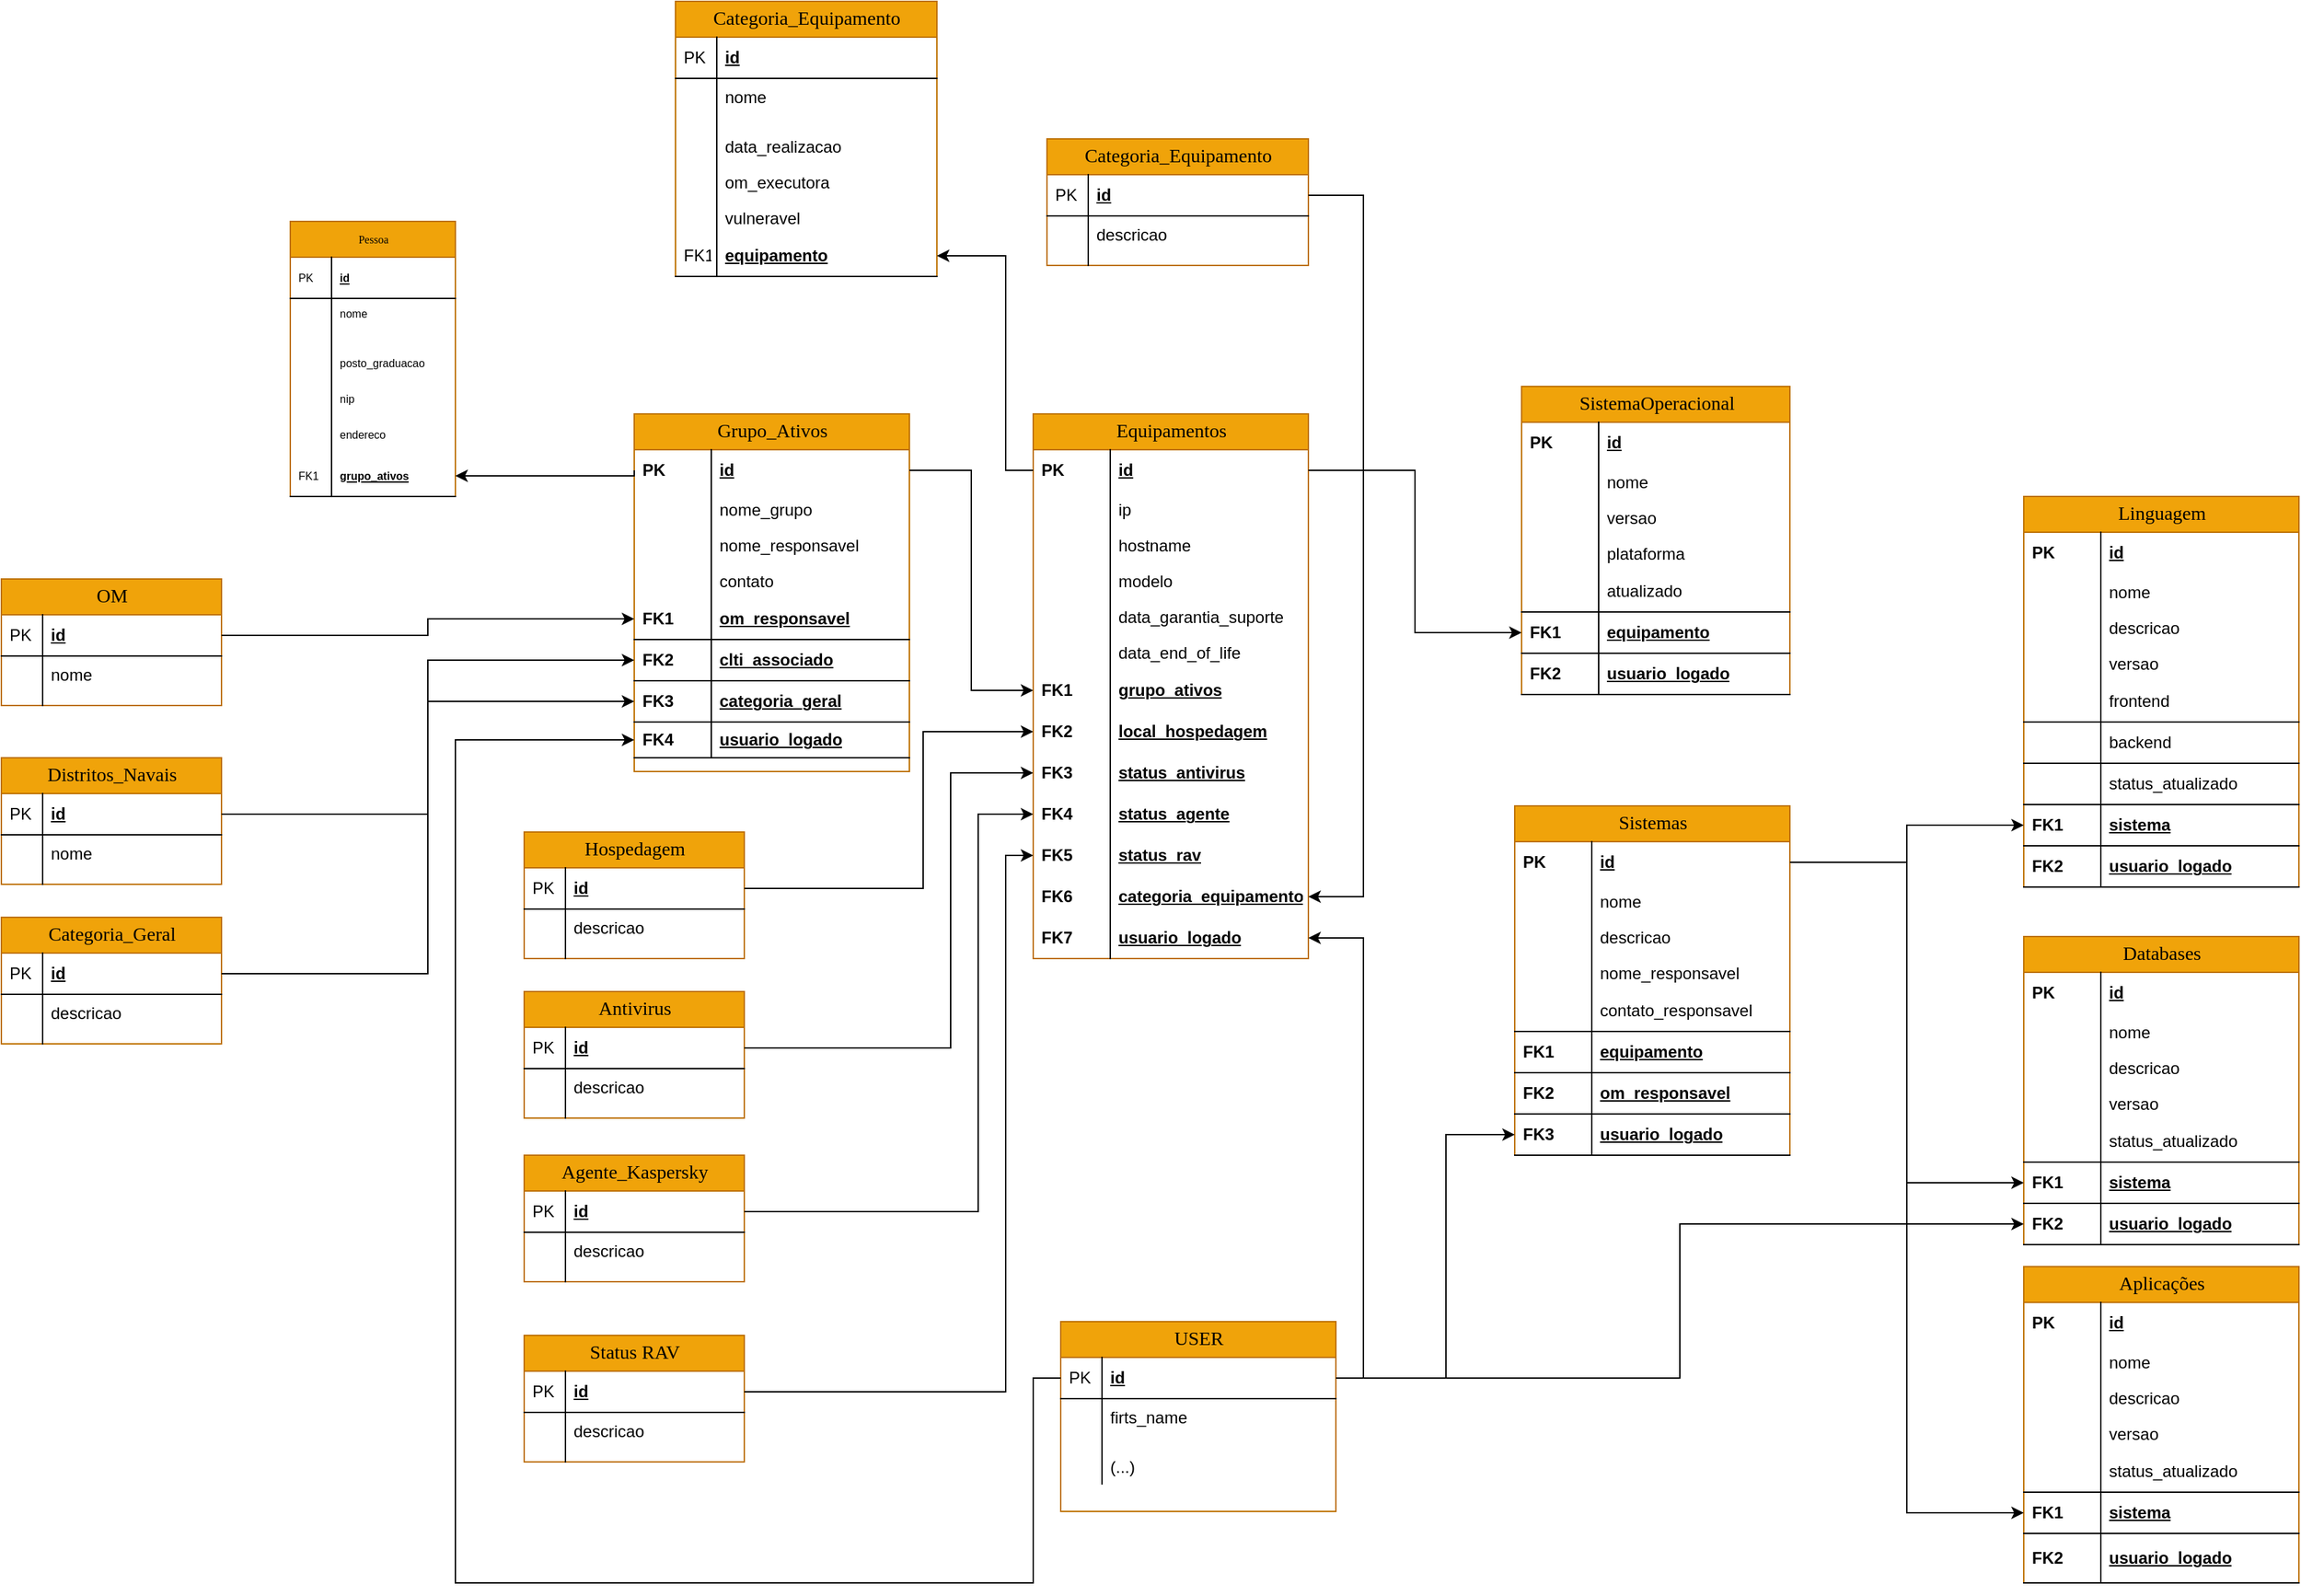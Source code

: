 <mxfile version="21.1.1" type="github">
  <diagram name="Page-1" id="e56a1550-8fbb-45ad-956c-1786394a9013">
    <mxGraphModel dx="1317" dy="3889" grid="1" gridSize="10" guides="1" tooltips="1" connect="1" arrows="1" fold="1" page="1" pageScale="1" pageWidth="2336" pageHeight="1654" background="none" math="0" shadow="0">
      <root>
        <mxCell id="0" />
        <mxCell id="1" parent="0" />
        <mxCell id="2e49270ec7c68f3f-1" value="Grupo_Ativos" style="swimlane;html=1;fontStyle=0;childLayout=stackLayout;horizontal=1;startSize=26;fillColor=#f0a30a;horizontalStack=0;resizeParent=1;resizeLast=0;collapsible=1;marginBottom=0;swimlaneFillColor=#ffffff;align=center;rounded=0;shadow=0;comic=0;labelBackgroundColor=none;strokeWidth=1;fontFamily=Verdana;fontSize=14;strokeColor=#BD7000;fontColor=#000000;" parent="1" vertex="1">
          <mxGeometry x="580" y="-2940" width="200" height="260" as="geometry" />
        </mxCell>
        <mxCell id="2e49270ec7c68f3f-2" value="id" style="shape=partialRectangle;top=0;left=0;right=0;bottom=0;html=1;align=left;verticalAlign=middle;fillColor=none;spacingLeft=60;spacingRight=4;whiteSpace=wrap;overflow=hidden;rotatable=0;points=[[0,0.5],[1,0.5]];portConstraint=eastwest;dropTarget=0;fontStyle=5;" parent="2e49270ec7c68f3f-1" vertex="1">
          <mxGeometry y="26" width="200" height="30" as="geometry" />
        </mxCell>
        <mxCell id="2e49270ec7c68f3f-3" value="PK" style="shape=partialRectangle;fontStyle=1;top=0;left=0;bottom=0;html=1;fillColor=none;align=left;verticalAlign=middle;spacingLeft=4;spacingRight=4;whiteSpace=wrap;overflow=hidden;rotatable=0;points=[];portConstraint=eastwest;part=1;" parent="2e49270ec7c68f3f-2" vertex="1" connectable="0">
          <mxGeometry width="56" height="30" as="geometry" />
        </mxCell>
        <mxCell id="2e49270ec7c68f3f-6" value="nome_grupo" style="shape=partialRectangle;top=0;left=0;right=0;bottom=0;html=1;align=left;verticalAlign=top;fillColor=none;spacingLeft=60;spacingRight=4;whiteSpace=wrap;overflow=hidden;rotatable=0;points=[[0,0.5],[1,0.5]];portConstraint=eastwest;dropTarget=0;" parent="2e49270ec7c68f3f-1" vertex="1">
          <mxGeometry y="56" width="200" height="26" as="geometry" />
        </mxCell>
        <mxCell id="2e49270ec7c68f3f-7" value="" style="shape=partialRectangle;top=0;left=0;bottom=0;html=1;fillColor=none;align=left;verticalAlign=top;spacingLeft=4;spacingRight=4;whiteSpace=wrap;overflow=hidden;rotatable=0;points=[];portConstraint=eastwest;part=1;" parent="2e49270ec7c68f3f-6" vertex="1" connectable="0">
          <mxGeometry width="56" height="26" as="geometry" />
        </mxCell>
        <mxCell id="viKGJ7kzJd5nFKRAe9r_-1" value="nome_responsavel" style="shape=partialRectangle;top=0;left=0;right=0;bottom=0;html=1;align=left;verticalAlign=top;fillColor=none;spacingLeft=60;spacingRight=4;whiteSpace=wrap;overflow=hidden;rotatable=0;points=[[0,0.5],[1,0.5]];portConstraint=eastwest;dropTarget=0;" vertex="1" parent="2e49270ec7c68f3f-1">
          <mxGeometry y="82" width="200" height="26" as="geometry" />
        </mxCell>
        <mxCell id="viKGJ7kzJd5nFKRAe9r_-2" value="" style="shape=partialRectangle;top=0;left=0;bottom=0;html=1;fillColor=none;align=left;verticalAlign=top;spacingLeft=4;spacingRight=4;whiteSpace=wrap;overflow=hidden;rotatable=0;points=[];portConstraint=eastwest;part=1;" vertex="1" connectable="0" parent="viKGJ7kzJd5nFKRAe9r_-1">
          <mxGeometry width="56" height="26" as="geometry" />
        </mxCell>
        <mxCell id="viKGJ7kzJd5nFKRAe9r_-3" value="contato" style="shape=partialRectangle;top=0;left=0;right=0;bottom=0;html=1;align=left;verticalAlign=top;fillColor=none;spacingLeft=60;spacingRight=4;whiteSpace=wrap;overflow=hidden;rotatable=0;points=[[0,0.5],[1,0.5]];portConstraint=eastwest;dropTarget=0;" vertex="1" parent="2e49270ec7c68f3f-1">
          <mxGeometry y="108" width="200" height="26" as="geometry" />
        </mxCell>
        <mxCell id="viKGJ7kzJd5nFKRAe9r_-4" value="" style="shape=partialRectangle;top=0;left=0;bottom=0;html=1;fillColor=none;align=left;verticalAlign=top;spacingLeft=4;spacingRight=4;whiteSpace=wrap;overflow=hidden;rotatable=0;points=[];portConstraint=eastwest;part=1;" vertex="1" connectable="0" parent="viKGJ7kzJd5nFKRAe9r_-3">
          <mxGeometry width="56" height="26" as="geometry" />
        </mxCell>
        <mxCell id="viKGJ7kzJd5nFKRAe9r_-11" value="om_responsavel" style="shape=partialRectangle;top=0;left=0;right=0;bottom=1;html=1;align=left;verticalAlign=middle;fillColor=none;spacingLeft=60;spacingRight=4;whiteSpace=wrap;overflow=hidden;rotatable=0;points=[[0,0.5],[1,0.5]];portConstraint=eastwest;dropTarget=0;fontStyle=5;" vertex="1" parent="2e49270ec7c68f3f-1">
          <mxGeometry y="134" width="200" height="30" as="geometry" />
        </mxCell>
        <mxCell id="viKGJ7kzJd5nFKRAe9r_-12" value="FK1" style="shape=partialRectangle;fontStyle=1;top=0;left=0;bottom=0;html=1;fillColor=none;align=left;verticalAlign=middle;spacingLeft=4;spacingRight=4;whiteSpace=wrap;overflow=hidden;rotatable=0;points=[];portConstraint=eastwest;part=1;" vertex="1" connectable="0" parent="viKGJ7kzJd5nFKRAe9r_-11">
          <mxGeometry width="56" height="30" as="geometry" />
        </mxCell>
        <mxCell id="viKGJ7kzJd5nFKRAe9r_-13" value="clti_associado" style="shape=partialRectangle;top=0;left=0;right=0;bottom=1;html=1;align=left;verticalAlign=middle;fillColor=none;spacingLeft=60;spacingRight=4;whiteSpace=wrap;overflow=hidden;rotatable=0;points=[[0,0.5],[1,0.5]];portConstraint=eastwest;dropTarget=0;fontStyle=5;" vertex="1" parent="2e49270ec7c68f3f-1">
          <mxGeometry y="164" width="200" height="30" as="geometry" />
        </mxCell>
        <mxCell id="viKGJ7kzJd5nFKRAe9r_-14" value="FK2" style="shape=partialRectangle;fontStyle=1;top=0;left=0;bottom=0;html=1;fillColor=none;align=left;verticalAlign=middle;spacingLeft=4;spacingRight=4;whiteSpace=wrap;overflow=hidden;rotatable=0;points=[];portConstraint=eastwest;part=1;" vertex="1" connectable="0" parent="viKGJ7kzJd5nFKRAe9r_-13">
          <mxGeometry width="56" height="30" as="geometry" />
        </mxCell>
        <mxCell id="viKGJ7kzJd5nFKRAe9r_-15" value="categoria_geral" style="shape=partialRectangle;top=0;left=0;right=0;bottom=1;html=1;align=left;verticalAlign=middle;fillColor=none;spacingLeft=60;spacingRight=4;whiteSpace=wrap;overflow=hidden;rotatable=0;points=[[0,0.5],[1,0.5]];portConstraint=eastwest;dropTarget=0;fontStyle=5;" vertex="1" parent="2e49270ec7c68f3f-1">
          <mxGeometry y="194" width="200" height="30" as="geometry" />
        </mxCell>
        <mxCell id="viKGJ7kzJd5nFKRAe9r_-16" value="FK3" style="shape=partialRectangle;fontStyle=1;top=0;left=0;bottom=0;html=1;fillColor=none;align=left;verticalAlign=middle;spacingLeft=4;spacingRight=4;whiteSpace=wrap;overflow=hidden;rotatable=0;points=[];portConstraint=eastwest;part=1;" vertex="1" connectable="0" parent="viKGJ7kzJd5nFKRAe9r_-15">
          <mxGeometry width="56" height="30" as="geometry" />
        </mxCell>
        <mxCell id="viKGJ7kzJd5nFKRAe9r_-17" value="usuario_logado" style="shape=partialRectangle;top=0;left=0;right=0;bottom=1;html=1;align=left;verticalAlign=middle;fillColor=none;spacingLeft=60;spacingRight=4;whiteSpace=wrap;overflow=hidden;rotatable=0;points=[[0,0.5],[1,0.5]];portConstraint=eastwest;dropTarget=0;fontStyle=5;" vertex="1" parent="2e49270ec7c68f3f-1">
          <mxGeometry y="224" width="200" height="26" as="geometry" />
        </mxCell>
        <mxCell id="viKGJ7kzJd5nFKRAe9r_-18" value="FK4" style="shape=partialRectangle;fontStyle=1;top=0;left=0;bottom=0;html=1;fillColor=none;align=left;verticalAlign=middle;spacingLeft=4;spacingRight=4;whiteSpace=wrap;overflow=hidden;rotatable=0;points=[];portConstraint=eastwest;part=1;" vertex="1" connectable="0" parent="viKGJ7kzJd5nFKRAe9r_-17">
          <mxGeometry width="56" height="26" as="geometry" />
        </mxCell>
        <mxCell id="2e49270ec7c68f3f-80" value="OM" style="swimlane;html=1;fontStyle=0;childLayout=stackLayout;horizontal=1;startSize=26;fillColor=#f0a30a;horizontalStack=0;resizeParent=1;resizeLast=0;collapsible=1;marginBottom=0;swimlaneFillColor=#ffffff;align=center;rounded=0;shadow=0;comic=0;labelBackgroundColor=none;strokeWidth=1;fontFamily=Verdana;fontSize=14;fontColor=#000000;strokeColor=#BD7000;" parent="1" vertex="1">
          <mxGeometry x="120" y="-2820" width="160" height="92" as="geometry" />
        </mxCell>
        <mxCell id="2e49270ec7c68f3f-81" value="id" style="shape=partialRectangle;top=0;left=0;right=0;bottom=1;html=1;align=left;verticalAlign=middle;fillColor=none;spacingLeft=34;spacingRight=4;whiteSpace=wrap;overflow=hidden;rotatable=0;points=[[0,0.5],[1,0.5]];portConstraint=eastwest;dropTarget=0;fontStyle=5;" parent="2e49270ec7c68f3f-80" vertex="1">
          <mxGeometry y="26" width="160" height="30" as="geometry" />
        </mxCell>
        <mxCell id="2e49270ec7c68f3f-82" value="PK" style="shape=partialRectangle;top=0;left=0;bottom=0;html=1;fillColor=none;align=left;verticalAlign=middle;spacingLeft=4;spacingRight=4;whiteSpace=wrap;overflow=hidden;rotatable=0;points=[];portConstraint=eastwest;part=1;" parent="2e49270ec7c68f3f-81" vertex="1" connectable="0">
          <mxGeometry width="30" height="30" as="geometry" />
        </mxCell>
        <mxCell id="2e49270ec7c68f3f-83" value="nome" style="shape=partialRectangle;top=0;left=0;right=0;bottom=0;html=1;align=left;verticalAlign=top;fillColor=none;spacingLeft=34;spacingRight=4;whiteSpace=wrap;overflow=hidden;rotatable=0;points=[[0,0.5],[1,0.5]];portConstraint=eastwest;dropTarget=0;" parent="2e49270ec7c68f3f-80" vertex="1">
          <mxGeometry y="56" width="160" height="26" as="geometry" />
        </mxCell>
        <mxCell id="2e49270ec7c68f3f-84" value="" style="shape=partialRectangle;top=0;left=0;bottom=0;html=1;fillColor=none;align=left;verticalAlign=top;spacingLeft=4;spacingRight=4;whiteSpace=wrap;overflow=hidden;rotatable=0;points=[];portConstraint=eastwest;part=1;" parent="2e49270ec7c68f3f-83" vertex="1" connectable="0">
          <mxGeometry width="30" height="26" as="geometry" />
        </mxCell>
        <mxCell id="2e49270ec7c68f3f-89" value="" style="shape=partialRectangle;top=0;left=0;right=0;bottom=0;html=1;align=left;verticalAlign=top;fillColor=none;spacingLeft=34;spacingRight=4;whiteSpace=wrap;overflow=hidden;rotatable=0;points=[[0,0.5],[1,0.5]];portConstraint=eastwest;dropTarget=0;" parent="2e49270ec7c68f3f-80" vertex="1">
          <mxGeometry y="82" width="160" height="10" as="geometry" />
        </mxCell>
        <mxCell id="2e49270ec7c68f3f-90" value="" style="shape=partialRectangle;top=0;left=0;bottom=0;html=1;fillColor=none;align=left;verticalAlign=top;spacingLeft=4;spacingRight=4;whiteSpace=wrap;overflow=hidden;rotatable=0;points=[];portConstraint=eastwest;part=1;" parent="2e49270ec7c68f3f-89" vertex="1" connectable="0">
          <mxGeometry width="30" height="10" as="geometry" />
        </mxCell>
        <mxCell id="viKGJ7kzJd5nFKRAe9r_-21" style="edgeStyle=orthogonalEdgeStyle;rounded=0;orthogonalLoop=1;jettySize=auto;html=1;exitX=1;exitY=0.5;exitDx=0;exitDy=0;entryX=0;entryY=0.5;entryDx=0;entryDy=0;" edge="1" parent="1" source="2e49270ec7c68f3f-81" target="viKGJ7kzJd5nFKRAe9r_-11">
          <mxGeometry relative="1" as="geometry" />
        </mxCell>
        <mxCell id="viKGJ7kzJd5nFKRAe9r_-22" value="Distritos_Navais" style="swimlane;html=1;fontStyle=0;childLayout=stackLayout;horizontal=1;startSize=26;fillColor=#f0a30a;horizontalStack=0;resizeParent=1;resizeLast=0;collapsible=1;marginBottom=0;swimlaneFillColor=#ffffff;align=center;rounded=0;shadow=0;comic=0;labelBackgroundColor=none;strokeWidth=1;fontFamily=Verdana;fontSize=14;fontColor=#000000;strokeColor=#BD7000;" vertex="1" parent="1">
          <mxGeometry x="120" y="-2690" width="160" height="92" as="geometry" />
        </mxCell>
        <mxCell id="viKGJ7kzJd5nFKRAe9r_-23" value="id" style="shape=partialRectangle;top=0;left=0;right=0;bottom=1;html=1;align=left;verticalAlign=middle;fillColor=none;spacingLeft=34;spacingRight=4;whiteSpace=wrap;overflow=hidden;rotatable=0;points=[[0,0.5],[1,0.5]];portConstraint=eastwest;dropTarget=0;fontStyle=5;" vertex="1" parent="viKGJ7kzJd5nFKRAe9r_-22">
          <mxGeometry y="26" width="160" height="30" as="geometry" />
        </mxCell>
        <mxCell id="viKGJ7kzJd5nFKRAe9r_-24" value="PK" style="shape=partialRectangle;top=0;left=0;bottom=0;html=1;fillColor=none;align=left;verticalAlign=middle;spacingLeft=4;spacingRight=4;whiteSpace=wrap;overflow=hidden;rotatable=0;points=[];portConstraint=eastwest;part=1;" vertex="1" connectable="0" parent="viKGJ7kzJd5nFKRAe9r_-23">
          <mxGeometry width="30" height="30" as="geometry" />
        </mxCell>
        <mxCell id="viKGJ7kzJd5nFKRAe9r_-25" value="nome" style="shape=partialRectangle;top=0;left=0;right=0;bottom=0;html=1;align=left;verticalAlign=top;fillColor=none;spacingLeft=34;spacingRight=4;whiteSpace=wrap;overflow=hidden;rotatable=0;points=[[0,0.5],[1,0.5]];portConstraint=eastwest;dropTarget=0;" vertex="1" parent="viKGJ7kzJd5nFKRAe9r_-22">
          <mxGeometry y="56" width="160" height="26" as="geometry" />
        </mxCell>
        <mxCell id="viKGJ7kzJd5nFKRAe9r_-26" value="" style="shape=partialRectangle;top=0;left=0;bottom=0;html=1;fillColor=none;align=left;verticalAlign=top;spacingLeft=4;spacingRight=4;whiteSpace=wrap;overflow=hidden;rotatable=0;points=[];portConstraint=eastwest;part=1;" vertex="1" connectable="0" parent="viKGJ7kzJd5nFKRAe9r_-25">
          <mxGeometry width="30" height="26" as="geometry" />
        </mxCell>
        <mxCell id="viKGJ7kzJd5nFKRAe9r_-27" value="" style="shape=partialRectangle;top=0;left=0;right=0;bottom=0;html=1;align=left;verticalAlign=top;fillColor=none;spacingLeft=34;spacingRight=4;whiteSpace=wrap;overflow=hidden;rotatable=0;points=[[0,0.5],[1,0.5]];portConstraint=eastwest;dropTarget=0;" vertex="1" parent="viKGJ7kzJd5nFKRAe9r_-22">
          <mxGeometry y="82" width="160" height="10" as="geometry" />
        </mxCell>
        <mxCell id="viKGJ7kzJd5nFKRAe9r_-28" value="" style="shape=partialRectangle;top=0;left=0;bottom=0;html=1;fillColor=none;align=left;verticalAlign=top;spacingLeft=4;spacingRight=4;whiteSpace=wrap;overflow=hidden;rotatable=0;points=[];portConstraint=eastwest;part=1;" vertex="1" connectable="0" parent="viKGJ7kzJd5nFKRAe9r_-27">
          <mxGeometry width="30" height="10" as="geometry" />
        </mxCell>
        <mxCell id="viKGJ7kzJd5nFKRAe9r_-29" style="edgeStyle=orthogonalEdgeStyle;rounded=0;orthogonalLoop=1;jettySize=auto;html=1;exitX=1;exitY=0.5;exitDx=0;exitDy=0;entryX=0;entryY=0.5;entryDx=0;entryDy=0;" edge="1" parent="1" source="viKGJ7kzJd5nFKRAe9r_-23" target="viKGJ7kzJd5nFKRAe9r_-13">
          <mxGeometry relative="1" as="geometry" />
        </mxCell>
        <mxCell id="viKGJ7kzJd5nFKRAe9r_-30" value="Categoria_Geral" style="swimlane;html=1;fontStyle=0;childLayout=stackLayout;horizontal=1;startSize=26;fillColor=#f0a30a;horizontalStack=0;resizeParent=1;resizeLast=0;collapsible=1;marginBottom=0;swimlaneFillColor=#ffffff;align=center;rounded=0;shadow=0;comic=0;labelBackgroundColor=none;strokeWidth=1;fontFamily=Verdana;fontSize=14;fontColor=#000000;strokeColor=#BD7000;" vertex="1" parent="1">
          <mxGeometry x="120" y="-2574" width="160" height="92" as="geometry" />
        </mxCell>
        <mxCell id="viKGJ7kzJd5nFKRAe9r_-31" value="id" style="shape=partialRectangle;top=0;left=0;right=0;bottom=1;html=1;align=left;verticalAlign=middle;fillColor=none;spacingLeft=34;spacingRight=4;whiteSpace=wrap;overflow=hidden;rotatable=0;points=[[0,0.5],[1,0.5]];portConstraint=eastwest;dropTarget=0;fontStyle=5;" vertex="1" parent="viKGJ7kzJd5nFKRAe9r_-30">
          <mxGeometry y="26" width="160" height="30" as="geometry" />
        </mxCell>
        <mxCell id="viKGJ7kzJd5nFKRAe9r_-32" value="PK" style="shape=partialRectangle;top=0;left=0;bottom=0;html=1;fillColor=none;align=left;verticalAlign=middle;spacingLeft=4;spacingRight=4;whiteSpace=wrap;overflow=hidden;rotatable=0;points=[];portConstraint=eastwest;part=1;" vertex="1" connectable="0" parent="viKGJ7kzJd5nFKRAe9r_-31">
          <mxGeometry width="30" height="30" as="geometry" />
        </mxCell>
        <mxCell id="viKGJ7kzJd5nFKRAe9r_-33" value="descricao" style="shape=partialRectangle;top=0;left=0;right=0;bottom=0;html=1;align=left;verticalAlign=top;fillColor=none;spacingLeft=34;spacingRight=4;whiteSpace=wrap;overflow=hidden;rotatable=0;points=[[0,0.5],[1,0.5]];portConstraint=eastwest;dropTarget=0;" vertex="1" parent="viKGJ7kzJd5nFKRAe9r_-30">
          <mxGeometry y="56" width="160" height="26" as="geometry" />
        </mxCell>
        <mxCell id="viKGJ7kzJd5nFKRAe9r_-34" value="" style="shape=partialRectangle;top=0;left=0;bottom=0;html=1;fillColor=none;align=left;verticalAlign=top;spacingLeft=4;spacingRight=4;whiteSpace=wrap;overflow=hidden;rotatable=0;points=[];portConstraint=eastwest;part=1;" vertex="1" connectable="0" parent="viKGJ7kzJd5nFKRAe9r_-33">
          <mxGeometry width="30" height="26" as="geometry" />
        </mxCell>
        <mxCell id="viKGJ7kzJd5nFKRAe9r_-35" value="" style="shape=partialRectangle;top=0;left=0;right=0;bottom=0;html=1;align=left;verticalAlign=top;fillColor=none;spacingLeft=34;spacingRight=4;whiteSpace=wrap;overflow=hidden;rotatable=0;points=[[0,0.5],[1,0.5]];portConstraint=eastwest;dropTarget=0;" vertex="1" parent="viKGJ7kzJd5nFKRAe9r_-30">
          <mxGeometry y="82" width="160" height="10" as="geometry" />
        </mxCell>
        <mxCell id="viKGJ7kzJd5nFKRAe9r_-36" value="" style="shape=partialRectangle;top=0;left=0;bottom=0;html=1;fillColor=none;align=left;verticalAlign=top;spacingLeft=4;spacingRight=4;whiteSpace=wrap;overflow=hidden;rotatable=0;points=[];portConstraint=eastwest;part=1;" vertex="1" connectable="0" parent="viKGJ7kzJd5nFKRAe9r_-35">
          <mxGeometry width="30" height="10" as="geometry" />
        </mxCell>
        <mxCell id="viKGJ7kzJd5nFKRAe9r_-37" style="edgeStyle=orthogonalEdgeStyle;rounded=0;orthogonalLoop=1;jettySize=auto;html=1;exitX=1;exitY=0.5;exitDx=0;exitDy=0;entryX=0;entryY=0.5;entryDx=0;entryDy=0;" edge="1" parent="1" source="viKGJ7kzJd5nFKRAe9r_-31" target="viKGJ7kzJd5nFKRAe9r_-15">
          <mxGeometry relative="1" as="geometry" />
        </mxCell>
        <mxCell id="viKGJ7kzJd5nFKRAe9r_-38" value="Pessoa" style="swimlane;html=1;fontStyle=0;childLayout=stackLayout;horizontal=1;startSize=26;fillColor=#f0a30a;horizontalStack=0;resizeParent=1;resizeLast=0;collapsible=1;marginBottom=0;swimlaneFillColor=#ffffff;align=center;rounded=0;shadow=0;comic=0;labelBackgroundColor=none;strokeWidth=1;fontFamily=Verdana;fontSize=8;fontColor=#000000;strokeColor=#BD7000;" vertex="1" parent="1">
          <mxGeometry x="330" y="-3080" width="120" height="200" as="geometry" />
        </mxCell>
        <mxCell id="viKGJ7kzJd5nFKRAe9r_-39" value="id" style="shape=partialRectangle;top=0;left=0;right=0;bottom=1;html=1;align=left;verticalAlign=middle;fillColor=none;spacingLeft=34;spacingRight=4;whiteSpace=wrap;overflow=hidden;rotatable=0;points=[[0,0.5],[1,0.5]];portConstraint=eastwest;dropTarget=0;fontStyle=5;fontSize=8;" vertex="1" parent="viKGJ7kzJd5nFKRAe9r_-38">
          <mxGeometry y="26" width="120" height="30" as="geometry" />
        </mxCell>
        <mxCell id="viKGJ7kzJd5nFKRAe9r_-40" value="PK" style="shape=partialRectangle;top=0;left=0;bottom=0;html=1;fillColor=none;align=left;verticalAlign=middle;spacingLeft=4;spacingRight=4;whiteSpace=wrap;overflow=hidden;rotatable=0;points=[];portConstraint=eastwest;part=1;fontSize=8;" vertex="1" connectable="0" parent="viKGJ7kzJd5nFKRAe9r_-39">
          <mxGeometry width="30" height="30" as="geometry" />
        </mxCell>
        <mxCell id="viKGJ7kzJd5nFKRAe9r_-41" value="nome" style="shape=partialRectangle;top=0;left=0;right=0;bottom=0;html=1;align=left;verticalAlign=top;fillColor=none;spacingLeft=34;spacingRight=4;whiteSpace=wrap;overflow=hidden;rotatable=0;points=[[0,0.5],[1,0.5]];portConstraint=eastwest;dropTarget=0;fontSize=8;" vertex="1" parent="viKGJ7kzJd5nFKRAe9r_-38">
          <mxGeometry y="56" width="120" height="26" as="geometry" />
        </mxCell>
        <mxCell id="viKGJ7kzJd5nFKRAe9r_-42" value="" style="shape=partialRectangle;top=0;left=0;bottom=0;html=1;fillColor=none;align=left;verticalAlign=top;spacingLeft=4;spacingRight=4;whiteSpace=wrap;overflow=hidden;rotatable=0;points=[];portConstraint=eastwest;part=1;fontSize=8;" vertex="1" connectable="0" parent="viKGJ7kzJd5nFKRAe9r_-41">
          <mxGeometry width="30" height="26" as="geometry" />
        </mxCell>
        <mxCell id="viKGJ7kzJd5nFKRAe9r_-43" value="" style="shape=partialRectangle;top=0;left=0;right=0;bottom=0;html=1;align=left;verticalAlign=top;fillColor=none;spacingLeft=34;spacingRight=4;whiteSpace=wrap;overflow=hidden;rotatable=0;points=[[0,0.5],[1,0.5]];portConstraint=eastwest;dropTarget=0;fontSize=8;" vertex="1" parent="viKGJ7kzJd5nFKRAe9r_-38">
          <mxGeometry y="82" width="120" height="10" as="geometry" />
        </mxCell>
        <mxCell id="viKGJ7kzJd5nFKRAe9r_-44" value="" style="shape=partialRectangle;top=0;left=0;bottom=0;html=1;fillColor=none;align=left;verticalAlign=top;spacingLeft=4;spacingRight=4;whiteSpace=wrap;overflow=hidden;rotatable=0;points=[];portConstraint=eastwest;part=1;fontSize=8;" vertex="1" connectable="0" parent="viKGJ7kzJd5nFKRAe9r_-43">
          <mxGeometry width="30" height="10" as="geometry" />
        </mxCell>
        <mxCell id="viKGJ7kzJd5nFKRAe9r_-46" value="posto_graduacao" style="shape=partialRectangle;top=0;left=0;right=0;bottom=0;html=1;align=left;verticalAlign=top;fillColor=none;spacingLeft=34;spacingRight=4;whiteSpace=wrap;overflow=hidden;rotatable=0;points=[[0,0.5],[1,0.5]];portConstraint=eastwest;dropTarget=0;fontSize=8;" vertex="1" parent="viKGJ7kzJd5nFKRAe9r_-38">
          <mxGeometry y="92" width="120" height="26" as="geometry" />
        </mxCell>
        <mxCell id="viKGJ7kzJd5nFKRAe9r_-47" value="" style="shape=partialRectangle;top=0;left=0;bottom=0;html=1;fillColor=none;align=left;verticalAlign=top;spacingLeft=4;spacingRight=4;whiteSpace=wrap;overflow=hidden;rotatable=0;points=[];portConstraint=eastwest;part=1;fontSize=8;" vertex="1" connectable="0" parent="viKGJ7kzJd5nFKRAe9r_-46">
          <mxGeometry width="30" height="26" as="geometry" />
        </mxCell>
        <mxCell id="viKGJ7kzJd5nFKRAe9r_-48" value="nip" style="shape=partialRectangle;top=0;left=0;right=0;bottom=0;html=1;align=left;verticalAlign=top;fillColor=none;spacingLeft=34;spacingRight=4;whiteSpace=wrap;overflow=hidden;rotatable=0;points=[[0,0.5],[1,0.5]];portConstraint=eastwest;dropTarget=0;fontSize=8;" vertex="1" parent="viKGJ7kzJd5nFKRAe9r_-38">
          <mxGeometry y="118" width="120" height="26" as="geometry" />
        </mxCell>
        <mxCell id="viKGJ7kzJd5nFKRAe9r_-49" value="" style="shape=partialRectangle;top=0;left=0;bottom=0;html=1;fillColor=none;align=left;verticalAlign=top;spacingLeft=4;spacingRight=4;whiteSpace=wrap;overflow=hidden;rotatable=0;points=[];portConstraint=eastwest;part=1;fontSize=8;" vertex="1" connectable="0" parent="viKGJ7kzJd5nFKRAe9r_-48">
          <mxGeometry width="30" height="26" as="geometry" />
        </mxCell>
        <mxCell id="viKGJ7kzJd5nFKRAe9r_-50" value="endereco" style="shape=partialRectangle;top=0;left=0;right=0;bottom=0;html=1;align=left;verticalAlign=top;fillColor=none;spacingLeft=34;spacingRight=4;whiteSpace=wrap;overflow=hidden;rotatable=0;points=[[0,0.5],[1,0.5]];portConstraint=eastwest;dropTarget=0;fontSize=8;" vertex="1" parent="viKGJ7kzJd5nFKRAe9r_-38">
          <mxGeometry y="144" width="120" height="26" as="geometry" />
        </mxCell>
        <mxCell id="viKGJ7kzJd5nFKRAe9r_-51" value="" style="shape=partialRectangle;top=0;left=0;bottom=0;html=1;fillColor=none;align=left;verticalAlign=top;spacingLeft=4;spacingRight=4;whiteSpace=wrap;overflow=hidden;rotatable=0;points=[];portConstraint=eastwest;part=1;fontSize=8;" vertex="1" connectable="0" parent="viKGJ7kzJd5nFKRAe9r_-50">
          <mxGeometry width="30" height="26" as="geometry" />
        </mxCell>
        <mxCell id="viKGJ7kzJd5nFKRAe9r_-52" value="grupo_ativos" style="shape=partialRectangle;top=0;left=0;right=0;bottom=1;html=1;align=left;verticalAlign=middle;fillColor=none;spacingLeft=34;spacingRight=4;whiteSpace=wrap;overflow=hidden;rotatable=0;points=[[0,0.5],[1,0.5]];portConstraint=eastwest;dropTarget=0;fontStyle=5;fontSize=8;" vertex="1" parent="viKGJ7kzJd5nFKRAe9r_-38">
          <mxGeometry y="170" width="120" height="30" as="geometry" />
        </mxCell>
        <mxCell id="viKGJ7kzJd5nFKRAe9r_-53" value="FK1" style="shape=partialRectangle;top=0;left=0;bottom=0;html=1;fillColor=none;align=left;verticalAlign=middle;spacingLeft=4;spacingRight=4;whiteSpace=wrap;overflow=hidden;rotatable=0;points=[];portConstraint=eastwest;part=1;fontSize=8;" vertex="1" connectable="0" parent="viKGJ7kzJd5nFKRAe9r_-52">
          <mxGeometry width="30" height="30" as="geometry" />
        </mxCell>
        <mxCell id="viKGJ7kzJd5nFKRAe9r_-54" value="Equipamentos" style="swimlane;html=1;fontStyle=0;childLayout=stackLayout;horizontal=1;startSize=26;fillColor=#f0a30a;horizontalStack=0;resizeParent=1;resizeLast=0;collapsible=1;marginBottom=0;swimlaneFillColor=#ffffff;align=center;rounded=0;shadow=0;comic=0;labelBackgroundColor=none;strokeWidth=1;fontFamily=Verdana;fontSize=14;strokeColor=#BD7000;fontColor=#000000;" vertex="1" parent="1">
          <mxGeometry x="870" y="-2940" width="200" height="396" as="geometry" />
        </mxCell>
        <mxCell id="viKGJ7kzJd5nFKRAe9r_-55" value="id" style="shape=partialRectangle;top=0;left=0;right=0;bottom=0;html=1;align=left;verticalAlign=middle;fillColor=none;spacingLeft=60;spacingRight=4;whiteSpace=wrap;overflow=hidden;rotatable=0;points=[[0,0.5],[1,0.5]];portConstraint=eastwest;dropTarget=0;fontStyle=5;" vertex="1" parent="viKGJ7kzJd5nFKRAe9r_-54">
          <mxGeometry y="26" width="200" height="30" as="geometry" />
        </mxCell>
        <mxCell id="viKGJ7kzJd5nFKRAe9r_-56" value="PK" style="shape=partialRectangle;fontStyle=1;top=0;left=0;bottom=0;html=1;fillColor=none;align=left;verticalAlign=middle;spacingLeft=4;spacingRight=4;whiteSpace=wrap;overflow=hidden;rotatable=0;points=[];portConstraint=eastwest;part=1;" vertex="1" connectable="0" parent="viKGJ7kzJd5nFKRAe9r_-55">
          <mxGeometry width="56" height="30" as="geometry" />
        </mxCell>
        <mxCell id="viKGJ7kzJd5nFKRAe9r_-57" value="ip" style="shape=partialRectangle;top=0;left=0;right=0;bottom=0;html=1;align=left;verticalAlign=top;fillColor=none;spacingLeft=60;spacingRight=4;whiteSpace=wrap;overflow=hidden;rotatable=0;points=[[0,0.5],[1,0.5]];portConstraint=eastwest;dropTarget=0;" vertex="1" parent="viKGJ7kzJd5nFKRAe9r_-54">
          <mxGeometry y="56" width="200" height="26" as="geometry" />
        </mxCell>
        <mxCell id="viKGJ7kzJd5nFKRAe9r_-58" value="" style="shape=partialRectangle;top=0;left=0;bottom=0;html=1;fillColor=none;align=left;verticalAlign=top;spacingLeft=4;spacingRight=4;whiteSpace=wrap;overflow=hidden;rotatable=0;points=[];portConstraint=eastwest;part=1;" vertex="1" connectable="0" parent="viKGJ7kzJd5nFKRAe9r_-57">
          <mxGeometry width="56" height="26" as="geometry" />
        </mxCell>
        <mxCell id="viKGJ7kzJd5nFKRAe9r_-59" value="hostname" style="shape=partialRectangle;top=0;left=0;right=0;bottom=0;html=1;align=left;verticalAlign=top;fillColor=none;spacingLeft=60;spacingRight=4;whiteSpace=wrap;overflow=hidden;rotatable=0;points=[[0,0.5],[1,0.5]];portConstraint=eastwest;dropTarget=0;" vertex="1" parent="viKGJ7kzJd5nFKRAe9r_-54">
          <mxGeometry y="82" width="200" height="26" as="geometry" />
        </mxCell>
        <mxCell id="viKGJ7kzJd5nFKRAe9r_-60" value="" style="shape=partialRectangle;top=0;left=0;bottom=0;html=1;fillColor=none;align=left;verticalAlign=top;spacingLeft=4;spacingRight=4;whiteSpace=wrap;overflow=hidden;rotatable=0;points=[];portConstraint=eastwest;part=1;" vertex="1" connectable="0" parent="viKGJ7kzJd5nFKRAe9r_-59">
          <mxGeometry width="56" height="26" as="geometry" />
        </mxCell>
        <mxCell id="viKGJ7kzJd5nFKRAe9r_-61" value="modelo" style="shape=partialRectangle;top=0;left=0;right=0;bottom=0;html=1;align=left;verticalAlign=top;fillColor=none;spacingLeft=60;spacingRight=4;whiteSpace=wrap;overflow=hidden;rotatable=0;points=[[0,0.5],[1,0.5]];portConstraint=eastwest;dropTarget=0;" vertex="1" parent="viKGJ7kzJd5nFKRAe9r_-54">
          <mxGeometry y="108" width="200" height="26" as="geometry" />
        </mxCell>
        <mxCell id="viKGJ7kzJd5nFKRAe9r_-62" value="" style="shape=partialRectangle;top=0;left=0;bottom=0;html=1;fillColor=none;align=left;verticalAlign=top;spacingLeft=4;spacingRight=4;whiteSpace=wrap;overflow=hidden;rotatable=0;points=[];portConstraint=eastwest;part=1;" vertex="1" connectable="0" parent="viKGJ7kzJd5nFKRAe9r_-61">
          <mxGeometry width="56" height="26" as="geometry" />
        </mxCell>
        <mxCell id="viKGJ7kzJd5nFKRAe9r_-73" value="data_garantia_suporte" style="shape=partialRectangle;top=0;left=0;right=0;bottom=0;html=1;align=left;verticalAlign=top;fillColor=none;spacingLeft=60;spacingRight=4;whiteSpace=wrap;overflow=hidden;rotatable=0;points=[[0,0.5],[1,0.5]];portConstraint=eastwest;dropTarget=0;" vertex="1" parent="viKGJ7kzJd5nFKRAe9r_-54">
          <mxGeometry y="134" width="200" height="26" as="geometry" />
        </mxCell>
        <mxCell id="viKGJ7kzJd5nFKRAe9r_-74" value="" style="shape=partialRectangle;top=0;left=0;bottom=0;html=1;fillColor=none;align=left;verticalAlign=top;spacingLeft=4;spacingRight=4;whiteSpace=wrap;overflow=hidden;rotatable=0;points=[];portConstraint=eastwest;part=1;" vertex="1" connectable="0" parent="viKGJ7kzJd5nFKRAe9r_-73">
          <mxGeometry width="56" height="26" as="geometry" />
        </mxCell>
        <mxCell id="viKGJ7kzJd5nFKRAe9r_-75" value="data_end_of_life" style="shape=partialRectangle;top=0;left=0;right=0;bottom=0;html=1;align=left;verticalAlign=top;fillColor=none;spacingLeft=60;spacingRight=4;whiteSpace=wrap;overflow=hidden;rotatable=0;points=[[0,0.5],[1,0.5]];portConstraint=eastwest;dropTarget=0;" vertex="1" parent="viKGJ7kzJd5nFKRAe9r_-54">
          <mxGeometry y="160" width="200" height="26" as="geometry" />
        </mxCell>
        <mxCell id="viKGJ7kzJd5nFKRAe9r_-76" value="" style="shape=partialRectangle;top=0;left=0;bottom=0;html=1;fillColor=none;align=left;verticalAlign=top;spacingLeft=4;spacingRight=4;whiteSpace=wrap;overflow=hidden;rotatable=0;points=[];portConstraint=eastwest;part=1;" vertex="1" connectable="0" parent="viKGJ7kzJd5nFKRAe9r_-75">
          <mxGeometry width="56" height="26" as="geometry" />
        </mxCell>
        <mxCell id="viKGJ7kzJd5nFKRAe9r_-77" value="grupo_ativos" style="shape=partialRectangle;top=0;left=0;right=0;bottom=0;html=1;align=left;verticalAlign=middle;fillColor=none;spacingLeft=60;spacingRight=4;whiteSpace=wrap;overflow=hidden;rotatable=0;points=[[0,0.5],[1,0.5]];portConstraint=eastwest;dropTarget=0;fontStyle=5;" vertex="1" parent="viKGJ7kzJd5nFKRAe9r_-54">
          <mxGeometry y="186" width="200" height="30" as="geometry" />
        </mxCell>
        <mxCell id="viKGJ7kzJd5nFKRAe9r_-78" value="FK1" style="shape=partialRectangle;fontStyle=1;top=0;left=0;bottom=0;html=1;fillColor=none;align=left;verticalAlign=middle;spacingLeft=4;spacingRight=4;whiteSpace=wrap;overflow=hidden;rotatable=0;points=[];portConstraint=eastwest;part=1;" vertex="1" connectable="0" parent="viKGJ7kzJd5nFKRAe9r_-77">
          <mxGeometry width="56" height="30" as="geometry" />
        </mxCell>
        <mxCell id="viKGJ7kzJd5nFKRAe9r_-79" value="local_hospedagem" style="shape=partialRectangle;top=0;left=0;right=0;bottom=0;html=1;align=left;verticalAlign=middle;fillColor=none;spacingLeft=60;spacingRight=4;whiteSpace=wrap;overflow=hidden;rotatable=0;points=[[0,0.5],[1,0.5]];portConstraint=eastwest;dropTarget=0;fontStyle=5;" vertex="1" parent="viKGJ7kzJd5nFKRAe9r_-54">
          <mxGeometry y="216" width="200" height="30" as="geometry" />
        </mxCell>
        <mxCell id="viKGJ7kzJd5nFKRAe9r_-80" value="FK2" style="shape=partialRectangle;fontStyle=1;top=0;left=0;bottom=0;html=1;fillColor=none;align=left;verticalAlign=middle;spacingLeft=4;spacingRight=4;whiteSpace=wrap;overflow=hidden;rotatable=0;points=[];portConstraint=eastwest;part=1;" vertex="1" connectable="0" parent="viKGJ7kzJd5nFKRAe9r_-79">
          <mxGeometry width="56" height="30" as="geometry" />
        </mxCell>
        <mxCell id="viKGJ7kzJd5nFKRAe9r_-81" value="status_antivirus" style="shape=partialRectangle;top=0;left=0;right=0;bottom=0;html=1;align=left;verticalAlign=middle;fillColor=none;spacingLeft=60;spacingRight=4;whiteSpace=wrap;overflow=hidden;rotatable=0;points=[[0,0.5],[1,0.5]];portConstraint=eastwest;dropTarget=0;fontStyle=5;" vertex="1" parent="viKGJ7kzJd5nFKRAe9r_-54">
          <mxGeometry y="246" width="200" height="30" as="geometry" />
        </mxCell>
        <mxCell id="viKGJ7kzJd5nFKRAe9r_-82" value="FK3" style="shape=partialRectangle;fontStyle=1;top=0;left=0;bottom=0;html=1;fillColor=none;align=left;verticalAlign=middle;spacingLeft=4;spacingRight=4;whiteSpace=wrap;overflow=hidden;rotatable=0;points=[];portConstraint=eastwest;part=1;" vertex="1" connectable="0" parent="viKGJ7kzJd5nFKRAe9r_-81">
          <mxGeometry width="56" height="30" as="geometry" />
        </mxCell>
        <mxCell id="viKGJ7kzJd5nFKRAe9r_-83" value="status_agente" style="shape=partialRectangle;top=0;left=0;right=0;bottom=0;html=1;align=left;verticalAlign=middle;fillColor=none;spacingLeft=60;spacingRight=4;whiteSpace=wrap;overflow=hidden;rotatable=0;points=[[0,0.5],[1,0.5]];portConstraint=eastwest;dropTarget=0;fontStyle=5;" vertex="1" parent="viKGJ7kzJd5nFKRAe9r_-54">
          <mxGeometry y="276" width="200" height="30" as="geometry" />
        </mxCell>
        <mxCell id="viKGJ7kzJd5nFKRAe9r_-84" value="FK4" style="shape=partialRectangle;fontStyle=1;top=0;left=0;bottom=0;html=1;fillColor=none;align=left;verticalAlign=middle;spacingLeft=4;spacingRight=4;whiteSpace=wrap;overflow=hidden;rotatable=0;points=[];portConstraint=eastwest;part=1;" vertex="1" connectable="0" parent="viKGJ7kzJd5nFKRAe9r_-83">
          <mxGeometry width="56" height="30" as="geometry" />
        </mxCell>
        <mxCell id="viKGJ7kzJd5nFKRAe9r_-85" value="status_rav" style="shape=partialRectangle;top=0;left=0;right=0;bottom=0;html=1;align=left;verticalAlign=middle;fillColor=none;spacingLeft=60;spacingRight=4;whiteSpace=wrap;overflow=hidden;rotatable=0;points=[[0,0.5],[1,0.5]];portConstraint=eastwest;dropTarget=0;fontStyle=5;" vertex="1" parent="viKGJ7kzJd5nFKRAe9r_-54">
          <mxGeometry y="306" width="200" height="30" as="geometry" />
        </mxCell>
        <mxCell id="viKGJ7kzJd5nFKRAe9r_-86" value="FK5" style="shape=partialRectangle;fontStyle=1;top=0;left=0;bottom=0;html=1;fillColor=none;align=left;verticalAlign=middle;spacingLeft=4;spacingRight=4;whiteSpace=wrap;overflow=hidden;rotatable=0;points=[];portConstraint=eastwest;part=1;" vertex="1" connectable="0" parent="viKGJ7kzJd5nFKRAe9r_-85">
          <mxGeometry width="56" height="30" as="geometry" />
        </mxCell>
        <mxCell id="viKGJ7kzJd5nFKRAe9r_-87" value="categoria_equipamentos" style="shape=partialRectangle;top=0;left=0;right=0;bottom=0;html=1;align=left;verticalAlign=middle;fillColor=none;spacingLeft=60;spacingRight=4;whiteSpace=wrap;overflow=hidden;rotatable=0;points=[[0,0.5],[1,0.5]];portConstraint=eastwest;dropTarget=0;fontStyle=5;" vertex="1" parent="viKGJ7kzJd5nFKRAe9r_-54">
          <mxGeometry y="336" width="200" height="30" as="geometry" />
        </mxCell>
        <mxCell id="viKGJ7kzJd5nFKRAe9r_-88" value="FK6" style="shape=partialRectangle;fontStyle=1;top=0;left=0;bottom=0;html=1;fillColor=none;align=left;verticalAlign=middle;spacingLeft=4;spacingRight=4;whiteSpace=wrap;overflow=hidden;rotatable=0;points=[];portConstraint=eastwest;part=1;" vertex="1" connectable="0" parent="viKGJ7kzJd5nFKRAe9r_-87">
          <mxGeometry width="56" height="30" as="geometry" />
        </mxCell>
        <mxCell id="viKGJ7kzJd5nFKRAe9r_-89" value="usuario_logado" style="shape=partialRectangle;top=0;left=0;right=0;bottom=0;html=1;align=left;verticalAlign=middle;fillColor=none;spacingLeft=60;spacingRight=4;whiteSpace=wrap;overflow=hidden;rotatable=0;points=[[0,0.5],[1,0.5]];portConstraint=eastwest;dropTarget=0;fontStyle=5;" vertex="1" parent="viKGJ7kzJd5nFKRAe9r_-54">
          <mxGeometry y="366" width="200" height="30" as="geometry" />
        </mxCell>
        <mxCell id="viKGJ7kzJd5nFKRAe9r_-90" value="FK7" style="shape=partialRectangle;fontStyle=1;top=0;left=0;bottom=0;html=1;fillColor=none;align=left;verticalAlign=middle;spacingLeft=4;spacingRight=4;whiteSpace=wrap;overflow=hidden;rotatable=0;points=[];portConstraint=eastwest;part=1;" vertex="1" connectable="0" parent="viKGJ7kzJd5nFKRAe9r_-89">
          <mxGeometry width="56" height="30" as="geometry" />
        </mxCell>
        <mxCell id="viKGJ7kzJd5nFKRAe9r_-92" value="Hospedagem" style="swimlane;html=1;fontStyle=0;childLayout=stackLayout;horizontal=1;startSize=26;fillColor=#f0a30a;horizontalStack=0;resizeParent=1;resizeLast=0;collapsible=1;marginBottom=0;swimlaneFillColor=#ffffff;align=center;rounded=0;shadow=0;comic=0;labelBackgroundColor=none;strokeWidth=1;fontFamily=Verdana;fontSize=14;fontColor=#000000;strokeColor=#BD7000;" vertex="1" parent="1">
          <mxGeometry x="500" y="-2636" width="160" height="92" as="geometry" />
        </mxCell>
        <mxCell id="viKGJ7kzJd5nFKRAe9r_-93" value="id" style="shape=partialRectangle;top=0;left=0;right=0;bottom=1;html=1;align=left;verticalAlign=middle;fillColor=none;spacingLeft=34;spacingRight=4;whiteSpace=wrap;overflow=hidden;rotatable=0;points=[[0,0.5],[1,0.5]];portConstraint=eastwest;dropTarget=0;fontStyle=5;fontSize=12;" vertex="1" parent="viKGJ7kzJd5nFKRAe9r_-92">
          <mxGeometry y="26" width="160" height="30" as="geometry" />
        </mxCell>
        <mxCell id="viKGJ7kzJd5nFKRAe9r_-94" value="PK" style="shape=partialRectangle;top=0;left=0;bottom=0;html=1;fillColor=none;align=left;verticalAlign=middle;spacingLeft=4;spacingRight=4;whiteSpace=wrap;overflow=hidden;rotatable=0;points=[];portConstraint=eastwest;part=1;fontSize=12;" vertex="1" connectable="0" parent="viKGJ7kzJd5nFKRAe9r_-93">
          <mxGeometry width="30" height="30" as="geometry" />
        </mxCell>
        <mxCell id="viKGJ7kzJd5nFKRAe9r_-95" value="descricao" style="shape=partialRectangle;top=0;left=0;right=0;bottom=0;html=1;align=left;verticalAlign=top;fillColor=none;spacingLeft=34;spacingRight=4;whiteSpace=wrap;overflow=hidden;rotatable=0;points=[[0,0.5],[1,0.5]];portConstraint=eastwest;dropTarget=0;fontSize=12;" vertex="1" parent="viKGJ7kzJd5nFKRAe9r_-92">
          <mxGeometry y="56" width="160" height="26" as="geometry" />
        </mxCell>
        <mxCell id="viKGJ7kzJd5nFKRAe9r_-96" value="" style="shape=partialRectangle;top=0;left=0;bottom=0;html=1;fillColor=none;align=left;verticalAlign=top;spacingLeft=4;spacingRight=4;whiteSpace=wrap;overflow=hidden;rotatable=0;points=[];portConstraint=eastwest;part=1;fontSize=8;" vertex="1" connectable="0" parent="viKGJ7kzJd5nFKRAe9r_-95">
          <mxGeometry width="30" height="26" as="geometry" />
        </mxCell>
        <mxCell id="viKGJ7kzJd5nFKRAe9r_-97" value="" style="shape=partialRectangle;top=0;left=0;right=0;bottom=0;html=1;align=left;verticalAlign=top;fillColor=none;spacingLeft=34;spacingRight=4;whiteSpace=wrap;overflow=hidden;rotatable=0;points=[[0,0.5],[1,0.5]];portConstraint=eastwest;dropTarget=0;fontSize=8;" vertex="1" parent="viKGJ7kzJd5nFKRAe9r_-92">
          <mxGeometry y="82" width="160" height="10" as="geometry" />
        </mxCell>
        <mxCell id="viKGJ7kzJd5nFKRAe9r_-98" value="" style="shape=partialRectangle;top=0;left=0;bottom=0;html=1;fillColor=none;align=left;verticalAlign=top;spacingLeft=4;spacingRight=4;whiteSpace=wrap;overflow=hidden;rotatable=0;points=[];portConstraint=eastwest;part=1;fontSize=8;" vertex="1" connectable="0" parent="viKGJ7kzJd5nFKRAe9r_-97">
          <mxGeometry width="30" height="10" as="geometry" />
        </mxCell>
        <mxCell id="viKGJ7kzJd5nFKRAe9r_-100" value="Antivirus" style="swimlane;html=1;fontStyle=0;childLayout=stackLayout;horizontal=1;startSize=26;fillColor=#f0a30a;horizontalStack=0;resizeParent=1;resizeLast=0;collapsible=1;marginBottom=0;swimlaneFillColor=#ffffff;align=center;rounded=0;shadow=0;comic=0;labelBackgroundColor=none;strokeWidth=1;fontFamily=Verdana;fontSize=14;fontColor=#000000;strokeColor=#BD7000;" vertex="1" parent="1">
          <mxGeometry x="500" y="-2520" width="160" height="92" as="geometry" />
        </mxCell>
        <mxCell id="viKGJ7kzJd5nFKRAe9r_-101" value="id" style="shape=partialRectangle;top=0;left=0;right=0;bottom=1;html=1;align=left;verticalAlign=middle;fillColor=none;spacingLeft=34;spacingRight=4;whiteSpace=wrap;overflow=hidden;rotatable=0;points=[[0,0.5],[1,0.5]];portConstraint=eastwest;dropTarget=0;fontStyle=5;fontSize=12;" vertex="1" parent="viKGJ7kzJd5nFKRAe9r_-100">
          <mxGeometry y="26" width="160" height="30" as="geometry" />
        </mxCell>
        <mxCell id="viKGJ7kzJd5nFKRAe9r_-102" value="PK" style="shape=partialRectangle;top=0;left=0;bottom=0;html=1;fillColor=none;align=left;verticalAlign=middle;spacingLeft=4;spacingRight=4;whiteSpace=wrap;overflow=hidden;rotatable=0;points=[];portConstraint=eastwest;part=1;fontSize=12;" vertex="1" connectable="0" parent="viKGJ7kzJd5nFKRAe9r_-101">
          <mxGeometry width="30" height="30" as="geometry" />
        </mxCell>
        <mxCell id="viKGJ7kzJd5nFKRAe9r_-103" value="descricao" style="shape=partialRectangle;top=0;left=0;right=0;bottom=0;html=1;align=left;verticalAlign=top;fillColor=none;spacingLeft=34;spacingRight=4;whiteSpace=wrap;overflow=hidden;rotatable=0;points=[[0,0.5],[1,0.5]];portConstraint=eastwest;dropTarget=0;fontSize=12;" vertex="1" parent="viKGJ7kzJd5nFKRAe9r_-100">
          <mxGeometry y="56" width="160" height="26" as="geometry" />
        </mxCell>
        <mxCell id="viKGJ7kzJd5nFKRAe9r_-104" value="" style="shape=partialRectangle;top=0;left=0;bottom=0;html=1;fillColor=none;align=left;verticalAlign=top;spacingLeft=4;spacingRight=4;whiteSpace=wrap;overflow=hidden;rotatable=0;points=[];portConstraint=eastwest;part=1;fontSize=8;" vertex="1" connectable="0" parent="viKGJ7kzJd5nFKRAe9r_-103">
          <mxGeometry width="30" height="26" as="geometry" />
        </mxCell>
        <mxCell id="viKGJ7kzJd5nFKRAe9r_-105" value="" style="shape=partialRectangle;top=0;left=0;right=0;bottom=0;html=1;align=left;verticalAlign=top;fillColor=none;spacingLeft=34;spacingRight=4;whiteSpace=wrap;overflow=hidden;rotatable=0;points=[[0,0.5],[1,0.5]];portConstraint=eastwest;dropTarget=0;fontSize=8;" vertex="1" parent="viKGJ7kzJd5nFKRAe9r_-100">
          <mxGeometry y="82" width="160" height="10" as="geometry" />
        </mxCell>
        <mxCell id="viKGJ7kzJd5nFKRAe9r_-106" value="" style="shape=partialRectangle;top=0;left=0;bottom=0;html=1;fillColor=none;align=left;verticalAlign=top;spacingLeft=4;spacingRight=4;whiteSpace=wrap;overflow=hidden;rotatable=0;points=[];portConstraint=eastwest;part=1;fontSize=8;" vertex="1" connectable="0" parent="viKGJ7kzJd5nFKRAe9r_-105">
          <mxGeometry width="30" height="10" as="geometry" />
        </mxCell>
        <mxCell id="viKGJ7kzJd5nFKRAe9r_-108" value="Agente_Kaspersky" style="swimlane;html=1;fontStyle=0;childLayout=stackLayout;horizontal=1;startSize=26;fillColor=#f0a30a;horizontalStack=0;resizeParent=1;resizeLast=0;collapsible=1;marginBottom=0;swimlaneFillColor=#ffffff;align=center;rounded=0;shadow=0;comic=0;labelBackgroundColor=none;strokeWidth=1;fontFamily=Verdana;fontSize=14;fontColor=#000000;strokeColor=#BD7000;" vertex="1" parent="1">
          <mxGeometry x="500" y="-2401" width="160" height="92" as="geometry" />
        </mxCell>
        <mxCell id="viKGJ7kzJd5nFKRAe9r_-109" value="id" style="shape=partialRectangle;top=0;left=0;right=0;bottom=1;html=1;align=left;verticalAlign=middle;fillColor=none;spacingLeft=34;spacingRight=4;whiteSpace=wrap;overflow=hidden;rotatable=0;points=[[0,0.5],[1,0.5]];portConstraint=eastwest;dropTarget=0;fontStyle=5;" vertex="1" parent="viKGJ7kzJd5nFKRAe9r_-108">
          <mxGeometry y="26" width="160" height="30" as="geometry" />
        </mxCell>
        <mxCell id="viKGJ7kzJd5nFKRAe9r_-110" value="PK" style="shape=partialRectangle;top=0;left=0;bottom=0;html=1;fillColor=none;align=left;verticalAlign=middle;spacingLeft=4;spacingRight=4;whiteSpace=wrap;overflow=hidden;rotatable=0;points=[];portConstraint=eastwest;part=1;" vertex="1" connectable="0" parent="viKGJ7kzJd5nFKRAe9r_-109">
          <mxGeometry width="30" height="30" as="geometry" />
        </mxCell>
        <mxCell id="viKGJ7kzJd5nFKRAe9r_-111" value="descricao" style="shape=partialRectangle;top=0;left=0;right=0;bottom=0;html=1;align=left;verticalAlign=top;fillColor=none;spacingLeft=34;spacingRight=4;whiteSpace=wrap;overflow=hidden;rotatable=0;points=[[0,0.5],[1,0.5]];portConstraint=eastwest;dropTarget=0;" vertex="1" parent="viKGJ7kzJd5nFKRAe9r_-108">
          <mxGeometry y="56" width="160" height="26" as="geometry" />
        </mxCell>
        <mxCell id="viKGJ7kzJd5nFKRAe9r_-112" value="" style="shape=partialRectangle;top=0;left=0;bottom=0;html=1;fillColor=none;align=left;verticalAlign=top;spacingLeft=4;spacingRight=4;whiteSpace=wrap;overflow=hidden;rotatable=0;points=[];portConstraint=eastwest;part=1;" vertex="1" connectable="0" parent="viKGJ7kzJd5nFKRAe9r_-111">
          <mxGeometry width="30" height="26" as="geometry" />
        </mxCell>
        <mxCell id="viKGJ7kzJd5nFKRAe9r_-113" value="" style="shape=partialRectangle;top=0;left=0;right=0;bottom=0;html=1;align=left;verticalAlign=top;fillColor=none;spacingLeft=34;spacingRight=4;whiteSpace=wrap;overflow=hidden;rotatable=0;points=[[0,0.5],[1,0.5]];portConstraint=eastwest;dropTarget=0;" vertex="1" parent="viKGJ7kzJd5nFKRAe9r_-108">
          <mxGeometry y="82" width="160" height="10" as="geometry" />
        </mxCell>
        <mxCell id="viKGJ7kzJd5nFKRAe9r_-114" value="" style="shape=partialRectangle;top=0;left=0;bottom=0;html=1;fillColor=none;align=left;verticalAlign=top;spacingLeft=4;spacingRight=4;whiteSpace=wrap;overflow=hidden;rotatable=0;points=[];portConstraint=eastwest;part=1;" vertex="1" connectable="0" parent="viKGJ7kzJd5nFKRAe9r_-113">
          <mxGeometry width="30" height="10" as="geometry" />
        </mxCell>
        <mxCell id="viKGJ7kzJd5nFKRAe9r_-116" value="Status RAV" style="swimlane;html=1;fontStyle=0;childLayout=stackLayout;horizontal=1;startSize=26;fillColor=#f0a30a;horizontalStack=0;resizeParent=1;resizeLast=0;collapsible=1;marginBottom=0;swimlaneFillColor=#ffffff;align=center;rounded=0;shadow=0;comic=0;labelBackgroundColor=none;strokeWidth=1;fontFamily=Verdana;fontSize=14;fontColor=#000000;strokeColor=#BD7000;" vertex="1" parent="1">
          <mxGeometry x="500" y="-2270" width="160" height="92" as="geometry" />
        </mxCell>
        <mxCell id="viKGJ7kzJd5nFKRAe9r_-117" value="id" style="shape=partialRectangle;top=0;left=0;right=0;bottom=1;html=1;align=left;verticalAlign=middle;fillColor=none;spacingLeft=34;spacingRight=4;whiteSpace=wrap;overflow=hidden;rotatable=0;points=[[0,0.5],[1,0.5]];portConstraint=eastwest;dropTarget=0;fontStyle=5;" vertex="1" parent="viKGJ7kzJd5nFKRAe9r_-116">
          <mxGeometry y="26" width="160" height="30" as="geometry" />
        </mxCell>
        <mxCell id="viKGJ7kzJd5nFKRAe9r_-118" value="PK" style="shape=partialRectangle;top=0;left=0;bottom=0;html=1;fillColor=none;align=left;verticalAlign=middle;spacingLeft=4;spacingRight=4;whiteSpace=wrap;overflow=hidden;rotatable=0;points=[];portConstraint=eastwest;part=1;" vertex="1" connectable="0" parent="viKGJ7kzJd5nFKRAe9r_-117">
          <mxGeometry width="30" height="30" as="geometry" />
        </mxCell>
        <mxCell id="viKGJ7kzJd5nFKRAe9r_-119" value="descricao" style="shape=partialRectangle;top=0;left=0;right=0;bottom=0;html=1;align=left;verticalAlign=top;fillColor=none;spacingLeft=34;spacingRight=4;whiteSpace=wrap;overflow=hidden;rotatable=0;points=[[0,0.5],[1,0.5]];portConstraint=eastwest;dropTarget=0;" vertex="1" parent="viKGJ7kzJd5nFKRAe9r_-116">
          <mxGeometry y="56" width="160" height="26" as="geometry" />
        </mxCell>
        <mxCell id="viKGJ7kzJd5nFKRAe9r_-120" value="" style="shape=partialRectangle;top=0;left=0;bottom=0;html=1;fillColor=none;align=left;verticalAlign=top;spacingLeft=4;spacingRight=4;whiteSpace=wrap;overflow=hidden;rotatable=0;points=[];portConstraint=eastwest;part=1;" vertex="1" connectable="0" parent="viKGJ7kzJd5nFKRAe9r_-119">
          <mxGeometry width="30" height="26" as="geometry" />
        </mxCell>
        <mxCell id="viKGJ7kzJd5nFKRAe9r_-121" value="" style="shape=partialRectangle;top=0;left=0;right=0;bottom=0;html=1;align=left;verticalAlign=top;fillColor=none;spacingLeft=34;spacingRight=4;whiteSpace=wrap;overflow=hidden;rotatable=0;points=[[0,0.5],[1,0.5]];portConstraint=eastwest;dropTarget=0;" vertex="1" parent="viKGJ7kzJd5nFKRAe9r_-116">
          <mxGeometry y="82" width="160" height="10" as="geometry" />
        </mxCell>
        <mxCell id="viKGJ7kzJd5nFKRAe9r_-122" value="" style="shape=partialRectangle;top=0;left=0;bottom=0;html=1;fillColor=none;align=left;verticalAlign=top;spacingLeft=4;spacingRight=4;whiteSpace=wrap;overflow=hidden;rotatable=0;points=[];portConstraint=eastwest;part=1;" vertex="1" connectable="0" parent="viKGJ7kzJd5nFKRAe9r_-121">
          <mxGeometry width="30" height="10" as="geometry" />
        </mxCell>
        <mxCell id="viKGJ7kzJd5nFKRAe9r_-124" value="Categoria_Equipamento" style="swimlane;html=1;fontStyle=0;childLayout=stackLayout;horizontal=1;startSize=26;fillColor=#f0a30a;horizontalStack=0;resizeParent=1;resizeLast=0;collapsible=1;marginBottom=0;swimlaneFillColor=#ffffff;align=center;rounded=0;shadow=0;comic=0;labelBackgroundColor=none;strokeWidth=1;fontFamily=Verdana;fontSize=14;fontColor=#000000;strokeColor=#BD7000;" vertex="1" parent="1">
          <mxGeometry x="880" y="-3140" width="190" height="92" as="geometry" />
        </mxCell>
        <mxCell id="viKGJ7kzJd5nFKRAe9r_-125" value="id" style="shape=partialRectangle;top=0;left=0;right=0;bottom=1;html=1;align=left;verticalAlign=middle;fillColor=none;spacingLeft=34;spacingRight=4;whiteSpace=wrap;overflow=hidden;rotatable=0;points=[[0,0.5],[1,0.5]];portConstraint=eastwest;dropTarget=0;fontStyle=5;" vertex="1" parent="viKGJ7kzJd5nFKRAe9r_-124">
          <mxGeometry y="26" width="190" height="30" as="geometry" />
        </mxCell>
        <mxCell id="viKGJ7kzJd5nFKRAe9r_-126" value="PK" style="shape=partialRectangle;top=0;left=0;bottom=0;html=1;fillColor=none;align=left;verticalAlign=middle;spacingLeft=4;spacingRight=4;whiteSpace=wrap;overflow=hidden;rotatable=0;points=[];portConstraint=eastwest;part=1;" vertex="1" connectable="0" parent="viKGJ7kzJd5nFKRAe9r_-125">
          <mxGeometry width="30" height="30" as="geometry" />
        </mxCell>
        <mxCell id="viKGJ7kzJd5nFKRAe9r_-127" value="descricao" style="shape=partialRectangle;top=0;left=0;right=0;bottom=0;html=1;align=left;verticalAlign=top;fillColor=none;spacingLeft=34;spacingRight=4;whiteSpace=wrap;overflow=hidden;rotatable=0;points=[[0,0.5],[1,0.5]];portConstraint=eastwest;dropTarget=0;" vertex="1" parent="viKGJ7kzJd5nFKRAe9r_-124">
          <mxGeometry y="56" width="190" height="26" as="geometry" />
        </mxCell>
        <mxCell id="viKGJ7kzJd5nFKRAe9r_-128" value="" style="shape=partialRectangle;top=0;left=0;bottom=0;html=1;fillColor=none;align=left;verticalAlign=top;spacingLeft=4;spacingRight=4;whiteSpace=wrap;overflow=hidden;rotatable=0;points=[];portConstraint=eastwest;part=1;" vertex="1" connectable="0" parent="viKGJ7kzJd5nFKRAe9r_-127">
          <mxGeometry width="30" height="26" as="geometry" />
        </mxCell>
        <mxCell id="viKGJ7kzJd5nFKRAe9r_-129" value="" style="shape=partialRectangle;top=0;left=0;right=0;bottom=0;html=1;align=left;verticalAlign=top;fillColor=none;spacingLeft=34;spacingRight=4;whiteSpace=wrap;overflow=hidden;rotatable=0;points=[[0,0.5],[1,0.5]];portConstraint=eastwest;dropTarget=0;" vertex="1" parent="viKGJ7kzJd5nFKRAe9r_-124">
          <mxGeometry y="82" width="190" height="10" as="geometry" />
        </mxCell>
        <mxCell id="viKGJ7kzJd5nFKRAe9r_-130" value="" style="shape=partialRectangle;top=0;left=0;bottom=0;html=1;fillColor=none;align=left;verticalAlign=top;spacingLeft=4;spacingRight=4;whiteSpace=wrap;overflow=hidden;rotatable=0;points=[];portConstraint=eastwest;part=1;" vertex="1" connectable="0" parent="viKGJ7kzJd5nFKRAe9r_-129">
          <mxGeometry width="30" height="10" as="geometry" />
        </mxCell>
        <mxCell id="viKGJ7kzJd5nFKRAe9r_-132" value="SistemaOperacional" style="swimlane;html=1;fontStyle=0;childLayout=stackLayout;horizontal=1;startSize=26;fillColor=#f0a30a;horizontalStack=0;resizeParent=1;resizeLast=0;collapsible=1;marginBottom=0;swimlaneFillColor=#ffffff;align=center;rounded=0;shadow=0;comic=0;labelBackgroundColor=none;strokeWidth=1;fontFamily=Verdana;fontSize=14;strokeColor=#BD7000;fontColor=#000000;" vertex="1" parent="1">
          <mxGeometry x="1225" y="-2960" width="195" height="224" as="geometry" />
        </mxCell>
        <mxCell id="viKGJ7kzJd5nFKRAe9r_-133" value="id" style="shape=partialRectangle;top=0;left=0;right=0;bottom=0;html=1;align=left;verticalAlign=middle;fillColor=none;spacingLeft=60;spacingRight=4;whiteSpace=wrap;overflow=hidden;rotatable=0;points=[[0,0.5],[1,0.5]];portConstraint=eastwest;dropTarget=0;fontStyle=5;" vertex="1" parent="viKGJ7kzJd5nFKRAe9r_-132">
          <mxGeometry y="26" width="195" height="30" as="geometry" />
        </mxCell>
        <mxCell id="viKGJ7kzJd5nFKRAe9r_-134" value="PK" style="shape=partialRectangle;fontStyle=1;top=0;left=0;bottom=0;html=1;fillColor=none;align=left;verticalAlign=middle;spacingLeft=4;spacingRight=4;whiteSpace=wrap;overflow=hidden;rotatable=0;points=[];portConstraint=eastwest;part=1;" vertex="1" connectable="0" parent="viKGJ7kzJd5nFKRAe9r_-133">
          <mxGeometry width="56" height="30" as="geometry" />
        </mxCell>
        <mxCell id="viKGJ7kzJd5nFKRAe9r_-135" value="nome" style="shape=partialRectangle;top=0;left=0;right=0;bottom=0;html=1;align=left;verticalAlign=top;fillColor=none;spacingLeft=60;spacingRight=4;whiteSpace=wrap;overflow=hidden;rotatable=0;points=[[0,0.5],[1,0.5]];portConstraint=eastwest;dropTarget=0;" vertex="1" parent="viKGJ7kzJd5nFKRAe9r_-132">
          <mxGeometry y="56" width="195" height="26" as="geometry" />
        </mxCell>
        <mxCell id="viKGJ7kzJd5nFKRAe9r_-136" value="" style="shape=partialRectangle;top=0;left=0;bottom=0;html=1;fillColor=none;align=left;verticalAlign=top;spacingLeft=4;spacingRight=4;whiteSpace=wrap;overflow=hidden;rotatable=0;points=[];portConstraint=eastwest;part=1;" vertex="1" connectable="0" parent="viKGJ7kzJd5nFKRAe9r_-135">
          <mxGeometry width="56" height="26" as="geometry" />
        </mxCell>
        <mxCell id="viKGJ7kzJd5nFKRAe9r_-137" value="versao" style="shape=partialRectangle;top=0;left=0;right=0;bottom=0;html=1;align=left;verticalAlign=top;fillColor=none;spacingLeft=60;spacingRight=4;whiteSpace=wrap;overflow=hidden;rotatable=0;points=[[0,0.5],[1,0.5]];portConstraint=eastwest;dropTarget=0;" vertex="1" parent="viKGJ7kzJd5nFKRAe9r_-132">
          <mxGeometry y="82" width="195" height="26" as="geometry" />
        </mxCell>
        <mxCell id="viKGJ7kzJd5nFKRAe9r_-138" value="" style="shape=partialRectangle;top=0;left=0;bottom=0;html=1;fillColor=none;align=left;verticalAlign=top;spacingLeft=4;spacingRight=4;whiteSpace=wrap;overflow=hidden;rotatable=0;points=[];portConstraint=eastwest;part=1;" vertex="1" connectable="0" parent="viKGJ7kzJd5nFKRAe9r_-137">
          <mxGeometry width="56" height="26" as="geometry" />
        </mxCell>
        <mxCell id="viKGJ7kzJd5nFKRAe9r_-139" value="plataforma" style="shape=partialRectangle;top=0;left=0;right=0;bottom=0;html=1;align=left;verticalAlign=top;fillColor=none;spacingLeft=60;spacingRight=4;whiteSpace=wrap;overflow=hidden;rotatable=0;points=[[0,0.5],[1,0.5]];portConstraint=eastwest;dropTarget=0;" vertex="1" parent="viKGJ7kzJd5nFKRAe9r_-132">
          <mxGeometry y="108" width="195" height="26" as="geometry" />
        </mxCell>
        <mxCell id="viKGJ7kzJd5nFKRAe9r_-140" value="" style="shape=partialRectangle;top=0;left=0;bottom=0;html=1;fillColor=none;align=left;verticalAlign=top;spacingLeft=4;spacingRight=4;whiteSpace=wrap;overflow=hidden;rotatable=0;points=[];portConstraint=eastwest;part=1;" vertex="1" connectable="0" parent="viKGJ7kzJd5nFKRAe9r_-139">
          <mxGeometry width="56" height="26" as="geometry" />
        </mxCell>
        <mxCell id="viKGJ7kzJd5nFKRAe9r_-141" value="atualizado" style="shape=partialRectangle;top=0;left=0;right=0;bottom=1;html=1;align=left;verticalAlign=middle;fillColor=none;spacingLeft=60;spacingRight=4;whiteSpace=wrap;overflow=hidden;rotatable=0;points=[[0,0.5],[1,0.5]];portConstraint=eastwest;dropTarget=0;fontStyle=0;" vertex="1" parent="viKGJ7kzJd5nFKRAe9r_-132">
          <mxGeometry y="134" width="195" height="30" as="geometry" />
        </mxCell>
        <mxCell id="viKGJ7kzJd5nFKRAe9r_-142" value="" style="shape=partialRectangle;fontStyle=1;top=0;left=0;bottom=0;html=1;fillColor=none;align=left;verticalAlign=middle;spacingLeft=4;spacingRight=4;whiteSpace=wrap;overflow=hidden;rotatable=0;points=[];portConstraint=eastwest;part=1;" vertex="1" connectable="0" parent="viKGJ7kzJd5nFKRAe9r_-141">
          <mxGeometry width="56" height="30" as="geometry" />
        </mxCell>
        <mxCell id="viKGJ7kzJd5nFKRAe9r_-143" value="equipamento" style="shape=partialRectangle;top=0;left=0;right=0;bottom=1;html=1;align=left;verticalAlign=middle;fillColor=none;spacingLeft=60;spacingRight=4;whiteSpace=wrap;overflow=hidden;rotatable=0;points=[[0,0.5],[1,0.5]];portConstraint=eastwest;dropTarget=0;fontStyle=5;" vertex="1" parent="viKGJ7kzJd5nFKRAe9r_-132">
          <mxGeometry y="164" width="195" height="30" as="geometry" />
        </mxCell>
        <mxCell id="viKGJ7kzJd5nFKRAe9r_-144" value="FK1" style="shape=partialRectangle;fontStyle=1;top=0;left=0;bottom=0;html=1;fillColor=none;align=left;verticalAlign=middle;spacingLeft=4;spacingRight=4;whiteSpace=wrap;overflow=hidden;rotatable=0;points=[];portConstraint=eastwest;part=1;" vertex="1" connectable="0" parent="viKGJ7kzJd5nFKRAe9r_-143">
          <mxGeometry width="56" height="30" as="geometry" />
        </mxCell>
        <mxCell id="viKGJ7kzJd5nFKRAe9r_-145" value="usuario_logado" style="shape=partialRectangle;top=0;left=0;right=0;bottom=1;html=1;align=left;verticalAlign=middle;fillColor=none;spacingLeft=60;spacingRight=4;whiteSpace=wrap;overflow=hidden;rotatable=0;points=[[0,0.5],[1,0.5]];portConstraint=eastwest;dropTarget=0;fontStyle=5;" vertex="1" parent="viKGJ7kzJd5nFKRAe9r_-132">
          <mxGeometry y="194" width="195" height="30" as="geometry" />
        </mxCell>
        <mxCell id="viKGJ7kzJd5nFKRAe9r_-146" value="FK2" style="shape=partialRectangle;fontStyle=1;top=0;left=0;bottom=0;html=1;fillColor=none;align=left;verticalAlign=middle;spacingLeft=4;spacingRight=4;whiteSpace=wrap;overflow=hidden;rotatable=0;points=[];portConstraint=eastwest;part=1;" vertex="1" connectable="0" parent="viKGJ7kzJd5nFKRAe9r_-145">
          <mxGeometry width="56" height="30" as="geometry" />
        </mxCell>
        <mxCell id="viKGJ7kzJd5nFKRAe9r_-151" value="USER" style="swimlane;html=1;fontStyle=0;childLayout=stackLayout;horizontal=1;startSize=26;fillColor=#f0a30a;horizontalStack=0;resizeParent=1;resizeLast=0;collapsible=1;marginBottom=0;swimlaneFillColor=#ffffff;align=center;rounded=0;shadow=0;comic=0;labelBackgroundColor=none;strokeWidth=1;fontFamily=Verdana;fontSize=14;fontColor=#000000;strokeColor=#BD7000;" vertex="1" parent="1">
          <mxGeometry x="890" y="-2280" width="200" height="138" as="geometry" />
        </mxCell>
        <mxCell id="viKGJ7kzJd5nFKRAe9r_-152" value="id" style="shape=partialRectangle;top=0;left=0;right=0;bottom=1;html=1;align=left;verticalAlign=middle;fillColor=none;spacingLeft=34;spacingRight=4;whiteSpace=wrap;overflow=hidden;rotatable=0;points=[[0,0.5],[1,0.5]];portConstraint=eastwest;dropTarget=0;fontStyle=5;" vertex="1" parent="viKGJ7kzJd5nFKRAe9r_-151">
          <mxGeometry y="26" width="200" height="30" as="geometry" />
        </mxCell>
        <mxCell id="viKGJ7kzJd5nFKRAe9r_-153" value="PK" style="shape=partialRectangle;top=0;left=0;bottom=0;html=1;fillColor=none;align=left;verticalAlign=middle;spacingLeft=4;spacingRight=4;whiteSpace=wrap;overflow=hidden;rotatable=0;points=[];portConstraint=eastwest;part=1;" vertex="1" connectable="0" parent="viKGJ7kzJd5nFKRAe9r_-152">
          <mxGeometry width="30" height="30" as="geometry" />
        </mxCell>
        <mxCell id="viKGJ7kzJd5nFKRAe9r_-154" value="firts_name" style="shape=partialRectangle;top=0;left=0;right=0;bottom=0;html=1;align=left;verticalAlign=top;fillColor=none;spacingLeft=34;spacingRight=4;whiteSpace=wrap;overflow=hidden;rotatable=0;points=[[0,0.5],[1,0.5]];portConstraint=eastwest;dropTarget=0;" vertex="1" parent="viKGJ7kzJd5nFKRAe9r_-151">
          <mxGeometry y="56" width="200" height="26" as="geometry" />
        </mxCell>
        <mxCell id="viKGJ7kzJd5nFKRAe9r_-155" value="" style="shape=partialRectangle;top=0;left=0;bottom=0;html=1;fillColor=none;align=left;verticalAlign=top;spacingLeft=4;spacingRight=4;whiteSpace=wrap;overflow=hidden;rotatable=0;points=[];portConstraint=eastwest;part=1;" vertex="1" connectable="0" parent="viKGJ7kzJd5nFKRAe9r_-154">
          <mxGeometry width="30" height="26" as="geometry" />
        </mxCell>
        <mxCell id="viKGJ7kzJd5nFKRAe9r_-156" value="" style="shape=partialRectangle;top=0;left=0;right=0;bottom=0;html=1;align=left;verticalAlign=top;fillColor=none;spacingLeft=34;spacingRight=4;whiteSpace=wrap;overflow=hidden;rotatable=0;points=[[0,0.5],[1,0.5]];portConstraint=eastwest;dropTarget=0;" vertex="1" parent="viKGJ7kzJd5nFKRAe9r_-151">
          <mxGeometry y="82" width="200" height="10" as="geometry" />
        </mxCell>
        <mxCell id="viKGJ7kzJd5nFKRAe9r_-157" value="" style="shape=partialRectangle;top=0;left=0;bottom=0;html=1;fillColor=none;align=left;verticalAlign=top;spacingLeft=4;spacingRight=4;whiteSpace=wrap;overflow=hidden;rotatable=0;points=[];portConstraint=eastwest;part=1;" vertex="1" connectable="0" parent="viKGJ7kzJd5nFKRAe9r_-156">
          <mxGeometry width="30" height="10" as="geometry" />
        </mxCell>
        <mxCell id="viKGJ7kzJd5nFKRAe9r_-158" value="(...)" style="shape=partialRectangle;top=0;left=0;right=0;bottom=0;html=1;align=left;verticalAlign=top;fillColor=none;spacingLeft=34;spacingRight=4;whiteSpace=wrap;overflow=hidden;rotatable=0;points=[[0,0.5],[1,0.5]];portConstraint=eastwest;dropTarget=0;" vertex="1" parent="viKGJ7kzJd5nFKRAe9r_-151">
          <mxGeometry y="92" width="200" height="26" as="geometry" />
        </mxCell>
        <mxCell id="viKGJ7kzJd5nFKRAe9r_-159" value="" style="shape=partialRectangle;top=0;left=0;bottom=0;html=1;fillColor=none;align=left;verticalAlign=top;spacingLeft=4;spacingRight=4;whiteSpace=wrap;overflow=hidden;rotatable=0;points=[];portConstraint=eastwest;part=1;" vertex="1" connectable="0" parent="viKGJ7kzJd5nFKRAe9r_-158">
          <mxGeometry width="30" height="26" as="geometry" />
        </mxCell>
        <mxCell id="viKGJ7kzJd5nFKRAe9r_-163" value="Databases" style="swimlane;html=1;fontStyle=0;childLayout=stackLayout;horizontal=1;startSize=26;fillColor=#f0a30a;horizontalStack=0;resizeParent=1;resizeLast=0;collapsible=1;marginBottom=0;swimlaneFillColor=#ffffff;align=center;rounded=0;shadow=0;comic=0;labelBackgroundColor=none;strokeWidth=1;fontFamily=Verdana;fontSize=14;strokeColor=#BD7000;fontColor=#000000;" vertex="1" parent="1">
          <mxGeometry x="1590" y="-2560" width="200" height="224" as="geometry" />
        </mxCell>
        <mxCell id="viKGJ7kzJd5nFKRAe9r_-164" value="id" style="shape=partialRectangle;top=0;left=0;right=0;bottom=0;html=1;align=left;verticalAlign=middle;fillColor=none;spacingLeft=60;spacingRight=4;whiteSpace=wrap;overflow=hidden;rotatable=0;points=[[0,0.5],[1,0.5]];portConstraint=eastwest;dropTarget=0;fontStyle=5;" vertex="1" parent="viKGJ7kzJd5nFKRAe9r_-163">
          <mxGeometry y="26" width="200" height="30" as="geometry" />
        </mxCell>
        <mxCell id="viKGJ7kzJd5nFKRAe9r_-165" value="PK" style="shape=partialRectangle;fontStyle=1;top=0;left=0;bottom=0;html=1;fillColor=none;align=left;verticalAlign=middle;spacingLeft=4;spacingRight=4;whiteSpace=wrap;overflow=hidden;rotatable=0;points=[];portConstraint=eastwest;part=1;" vertex="1" connectable="0" parent="viKGJ7kzJd5nFKRAe9r_-164">
          <mxGeometry width="56" height="30" as="geometry" />
        </mxCell>
        <mxCell id="viKGJ7kzJd5nFKRAe9r_-166" value="nome" style="shape=partialRectangle;top=0;left=0;right=0;bottom=0;html=1;align=left;verticalAlign=top;fillColor=none;spacingLeft=60;spacingRight=4;whiteSpace=wrap;overflow=hidden;rotatable=0;points=[[0,0.5],[1,0.5]];portConstraint=eastwest;dropTarget=0;" vertex="1" parent="viKGJ7kzJd5nFKRAe9r_-163">
          <mxGeometry y="56" width="200" height="26" as="geometry" />
        </mxCell>
        <mxCell id="viKGJ7kzJd5nFKRAe9r_-167" value="" style="shape=partialRectangle;top=0;left=0;bottom=0;html=1;fillColor=none;align=left;verticalAlign=top;spacingLeft=4;spacingRight=4;whiteSpace=wrap;overflow=hidden;rotatable=0;points=[];portConstraint=eastwest;part=1;" vertex="1" connectable="0" parent="viKGJ7kzJd5nFKRAe9r_-166">
          <mxGeometry width="56" height="26" as="geometry" />
        </mxCell>
        <mxCell id="viKGJ7kzJd5nFKRAe9r_-168" value="descricao" style="shape=partialRectangle;top=0;left=0;right=0;bottom=0;html=1;align=left;verticalAlign=top;fillColor=none;spacingLeft=60;spacingRight=4;whiteSpace=wrap;overflow=hidden;rotatable=0;points=[[0,0.5],[1,0.5]];portConstraint=eastwest;dropTarget=0;" vertex="1" parent="viKGJ7kzJd5nFKRAe9r_-163">
          <mxGeometry y="82" width="200" height="26" as="geometry" />
        </mxCell>
        <mxCell id="viKGJ7kzJd5nFKRAe9r_-169" value="" style="shape=partialRectangle;top=0;left=0;bottom=0;html=1;fillColor=none;align=left;verticalAlign=top;spacingLeft=4;spacingRight=4;whiteSpace=wrap;overflow=hidden;rotatable=0;points=[];portConstraint=eastwest;part=1;" vertex="1" connectable="0" parent="viKGJ7kzJd5nFKRAe9r_-168">
          <mxGeometry width="56" height="26" as="geometry" />
        </mxCell>
        <mxCell id="viKGJ7kzJd5nFKRAe9r_-170" value="versao" style="shape=partialRectangle;top=0;left=0;right=0;bottom=0;html=1;align=left;verticalAlign=top;fillColor=none;spacingLeft=60;spacingRight=4;whiteSpace=wrap;overflow=hidden;rotatable=0;points=[[0,0.5],[1,0.5]];portConstraint=eastwest;dropTarget=0;" vertex="1" parent="viKGJ7kzJd5nFKRAe9r_-163">
          <mxGeometry y="108" width="200" height="26" as="geometry" />
        </mxCell>
        <mxCell id="viKGJ7kzJd5nFKRAe9r_-171" value="" style="shape=partialRectangle;top=0;left=0;bottom=0;html=1;fillColor=none;align=left;verticalAlign=top;spacingLeft=4;spacingRight=4;whiteSpace=wrap;overflow=hidden;rotatable=0;points=[];portConstraint=eastwest;part=1;" vertex="1" connectable="0" parent="viKGJ7kzJd5nFKRAe9r_-170">
          <mxGeometry width="56" height="26" as="geometry" />
        </mxCell>
        <mxCell id="viKGJ7kzJd5nFKRAe9r_-172" value="status_atualizado" style="shape=partialRectangle;top=0;left=0;right=0;bottom=1;html=1;align=left;verticalAlign=middle;fillColor=none;spacingLeft=60;spacingRight=4;whiteSpace=wrap;overflow=hidden;rotatable=0;points=[[0,0.5],[1,0.5]];portConstraint=eastwest;dropTarget=0;fontStyle=0;" vertex="1" parent="viKGJ7kzJd5nFKRAe9r_-163">
          <mxGeometry y="134" width="200" height="30" as="geometry" />
        </mxCell>
        <mxCell id="viKGJ7kzJd5nFKRAe9r_-173" value="" style="shape=partialRectangle;fontStyle=1;top=0;left=0;bottom=0;html=1;fillColor=none;align=left;verticalAlign=middle;spacingLeft=4;spacingRight=4;whiteSpace=wrap;overflow=hidden;rotatable=0;points=[];portConstraint=eastwest;part=1;" vertex="1" connectable="0" parent="viKGJ7kzJd5nFKRAe9r_-172">
          <mxGeometry width="56" height="30" as="geometry" />
        </mxCell>
        <mxCell id="viKGJ7kzJd5nFKRAe9r_-176" value="sistema" style="shape=partialRectangle;top=0;left=0;right=0;bottom=1;html=1;align=left;verticalAlign=middle;fillColor=none;spacingLeft=60;spacingRight=4;whiteSpace=wrap;overflow=hidden;rotatable=0;points=[[0,0.5],[1,0.5]];portConstraint=eastwest;dropTarget=0;fontStyle=5;" vertex="1" parent="viKGJ7kzJd5nFKRAe9r_-163">
          <mxGeometry y="164" width="200" height="30" as="geometry" />
        </mxCell>
        <mxCell id="viKGJ7kzJd5nFKRAe9r_-177" value="FK1" style="shape=partialRectangle;fontStyle=1;top=0;left=0;bottom=0;html=1;fillColor=none;align=left;verticalAlign=middle;spacingLeft=4;spacingRight=4;whiteSpace=wrap;overflow=hidden;rotatable=0;points=[];portConstraint=eastwest;part=1;" vertex="1" connectable="0" parent="viKGJ7kzJd5nFKRAe9r_-176">
          <mxGeometry width="56" height="30" as="geometry" />
        </mxCell>
        <mxCell id="viKGJ7kzJd5nFKRAe9r_-246" value="usuario_logado" style="shape=partialRectangle;top=0;left=0;right=0;bottom=1;html=1;align=left;verticalAlign=middle;fillColor=none;spacingLeft=60;spacingRight=4;whiteSpace=wrap;overflow=hidden;rotatable=0;points=[[0,0.5],[1,0.5]];portConstraint=eastwest;dropTarget=0;fontStyle=5;" vertex="1" parent="viKGJ7kzJd5nFKRAe9r_-163">
          <mxGeometry y="194" width="200" height="30" as="geometry" />
        </mxCell>
        <mxCell id="viKGJ7kzJd5nFKRAe9r_-247" value="FK2" style="shape=partialRectangle;fontStyle=1;top=0;left=0;bottom=0;html=1;fillColor=none;align=left;verticalAlign=middle;spacingLeft=4;spacingRight=4;whiteSpace=wrap;overflow=hidden;rotatable=0;points=[];portConstraint=eastwest;part=1;" vertex="1" connectable="0" parent="viKGJ7kzJd5nFKRAe9r_-246">
          <mxGeometry width="56" height="30" as="geometry" />
        </mxCell>
        <mxCell id="viKGJ7kzJd5nFKRAe9r_-178" value="Linguagem" style="swimlane;html=1;fontStyle=0;childLayout=stackLayout;horizontal=1;startSize=26;fillColor=#f0a30a;horizontalStack=0;resizeParent=1;resizeLast=0;collapsible=1;marginBottom=0;swimlaneFillColor=#ffffff;align=center;rounded=0;shadow=0;comic=0;labelBackgroundColor=none;strokeWidth=1;fontFamily=Verdana;fontSize=14;strokeColor=#BD7000;fontColor=#000000;" vertex="1" parent="1">
          <mxGeometry x="1590" y="-2880" width="200" height="284" as="geometry" />
        </mxCell>
        <mxCell id="viKGJ7kzJd5nFKRAe9r_-179" value="id" style="shape=partialRectangle;top=0;left=0;right=0;bottom=0;html=1;align=left;verticalAlign=middle;fillColor=none;spacingLeft=60;spacingRight=4;whiteSpace=wrap;overflow=hidden;rotatable=0;points=[[0,0.5],[1,0.5]];portConstraint=eastwest;dropTarget=0;fontStyle=5;" vertex="1" parent="viKGJ7kzJd5nFKRAe9r_-178">
          <mxGeometry y="26" width="200" height="30" as="geometry" />
        </mxCell>
        <mxCell id="viKGJ7kzJd5nFKRAe9r_-180" value="PK" style="shape=partialRectangle;fontStyle=1;top=0;left=0;bottom=0;html=1;fillColor=none;align=left;verticalAlign=middle;spacingLeft=4;spacingRight=4;whiteSpace=wrap;overflow=hidden;rotatable=0;points=[];portConstraint=eastwest;part=1;" vertex="1" connectable="0" parent="viKGJ7kzJd5nFKRAe9r_-179">
          <mxGeometry width="56" height="30" as="geometry" />
        </mxCell>
        <mxCell id="viKGJ7kzJd5nFKRAe9r_-181" value="nome" style="shape=partialRectangle;top=0;left=0;right=0;bottom=0;html=1;align=left;verticalAlign=top;fillColor=none;spacingLeft=60;spacingRight=4;whiteSpace=wrap;overflow=hidden;rotatable=0;points=[[0,0.5],[1,0.5]];portConstraint=eastwest;dropTarget=0;" vertex="1" parent="viKGJ7kzJd5nFKRAe9r_-178">
          <mxGeometry y="56" width="200" height="26" as="geometry" />
        </mxCell>
        <mxCell id="viKGJ7kzJd5nFKRAe9r_-182" value="" style="shape=partialRectangle;top=0;left=0;bottom=0;html=1;fillColor=none;align=left;verticalAlign=top;spacingLeft=4;spacingRight=4;whiteSpace=wrap;overflow=hidden;rotatable=0;points=[];portConstraint=eastwest;part=1;" vertex="1" connectable="0" parent="viKGJ7kzJd5nFKRAe9r_-181">
          <mxGeometry width="56" height="26" as="geometry" />
        </mxCell>
        <mxCell id="viKGJ7kzJd5nFKRAe9r_-183" value="descricao" style="shape=partialRectangle;top=0;left=0;right=0;bottom=0;html=1;align=left;verticalAlign=top;fillColor=none;spacingLeft=60;spacingRight=4;whiteSpace=wrap;overflow=hidden;rotatable=0;points=[[0,0.5],[1,0.5]];portConstraint=eastwest;dropTarget=0;" vertex="1" parent="viKGJ7kzJd5nFKRAe9r_-178">
          <mxGeometry y="82" width="200" height="26" as="geometry" />
        </mxCell>
        <mxCell id="viKGJ7kzJd5nFKRAe9r_-184" value="" style="shape=partialRectangle;top=0;left=0;bottom=0;html=1;fillColor=none;align=left;verticalAlign=top;spacingLeft=4;spacingRight=4;whiteSpace=wrap;overflow=hidden;rotatable=0;points=[];portConstraint=eastwest;part=1;" vertex="1" connectable="0" parent="viKGJ7kzJd5nFKRAe9r_-183">
          <mxGeometry width="56" height="26" as="geometry" />
        </mxCell>
        <mxCell id="viKGJ7kzJd5nFKRAe9r_-185" value="versao" style="shape=partialRectangle;top=0;left=0;right=0;bottom=0;html=1;align=left;verticalAlign=top;fillColor=none;spacingLeft=60;spacingRight=4;whiteSpace=wrap;overflow=hidden;rotatable=0;points=[[0,0.5],[1,0.5]];portConstraint=eastwest;dropTarget=0;" vertex="1" parent="viKGJ7kzJd5nFKRAe9r_-178">
          <mxGeometry y="108" width="200" height="26" as="geometry" />
        </mxCell>
        <mxCell id="viKGJ7kzJd5nFKRAe9r_-186" value="" style="shape=partialRectangle;top=0;left=0;bottom=0;html=1;fillColor=none;align=left;verticalAlign=top;spacingLeft=4;spacingRight=4;whiteSpace=wrap;overflow=hidden;rotatable=0;points=[];portConstraint=eastwest;part=1;" vertex="1" connectable="0" parent="viKGJ7kzJd5nFKRAe9r_-185">
          <mxGeometry width="56" height="26" as="geometry" />
        </mxCell>
        <mxCell id="viKGJ7kzJd5nFKRAe9r_-187" value="frontend" style="shape=partialRectangle;top=0;left=0;right=0;bottom=1;html=1;align=left;verticalAlign=middle;fillColor=none;spacingLeft=60;spacingRight=4;whiteSpace=wrap;overflow=hidden;rotatable=0;points=[[0,0.5],[1,0.5]];portConstraint=eastwest;dropTarget=0;fontStyle=0;" vertex="1" parent="viKGJ7kzJd5nFKRAe9r_-178">
          <mxGeometry y="134" width="200" height="30" as="geometry" />
        </mxCell>
        <mxCell id="viKGJ7kzJd5nFKRAe9r_-188" value="" style="shape=partialRectangle;fontStyle=1;top=0;left=0;bottom=0;html=1;fillColor=none;align=left;verticalAlign=middle;spacingLeft=4;spacingRight=4;whiteSpace=wrap;overflow=hidden;rotatable=0;points=[];portConstraint=eastwest;part=1;" vertex="1" connectable="0" parent="viKGJ7kzJd5nFKRAe9r_-187">
          <mxGeometry width="56" height="30" as="geometry" />
        </mxCell>
        <mxCell id="viKGJ7kzJd5nFKRAe9r_-189" value="backend" style="shape=partialRectangle;top=0;left=0;right=0;bottom=1;html=1;align=left;verticalAlign=middle;fillColor=none;spacingLeft=60;spacingRight=4;whiteSpace=wrap;overflow=hidden;rotatable=0;points=[[0,0.5],[1,0.5]];portConstraint=eastwest;dropTarget=0;fontStyle=0;" vertex="1" parent="viKGJ7kzJd5nFKRAe9r_-178">
          <mxGeometry y="164" width="200" height="30" as="geometry" />
        </mxCell>
        <mxCell id="viKGJ7kzJd5nFKRAe9r_-190" value="" style="shape=partialRectangle;fontStyle=1;top=0;left=0;bottom=0;html=1;fillColor=none;align=left;verticalAlign=middle;spacingLeft=4;spacingRight=4;whiteSpace=wrap;overflow=hidden;rotatable=0;points=[];portConstraint=eastwest;part=1;" vertex="1" connectable="0" parent="viKGJ7kzJd5nFKRAe9r_-189">
          <mxGeometry width="56" height="30" as="geometry" />
        </mxCell>
        <mxCell id="viKGJ7kzJd5nFKRAe9r_-191" value="status_atualizado" style="shape=partialRectangle;top=0;left=0;right=0;bottom=1;html=1;align=left;verticalAlign=middle;fillColor=none;spacingLeft=60;spacingRight=4;whiteSpace=wrap;overflow=hidden;rotatable=0;points=[[0,0.5],[1,0.5]];portConstraint=eastwest;dropTarget=0;fontStyle=0;" vertex="1" parent="viKGJ7kzJd5nFKRAe9r_-178">
          <mxGeometry y="194" width="200" height="30" as="geometry" />
        </mxCell>
        <mxCell id="viKGJ7kzJd5nFKRAe9r_-192" value="" style="shape=partialRectangle;fontStyle=1;top=0;left=0;bottom=0;html=1;fillColor=none;align=left;verticalAlign=middle;spacingLeft=4;spacingRight=4;whiteSpace=wrap;overflow=hidden;rotatable=0;points=[];portConstraint=eastwest;part=1;" vertex="1" connectable="0" parent="viKGJ7kzJd5nFKRAe9r_-191">
          <mxGeometry width="56" height="30" as="geometry" />
        </mxCell>
        <mxCell id="viKGJ7kzJd5nFKRAe9r_-195" value="&lt;b&gt;&lt;u&gt;sistema&lt;/u&gt;&lt;/b&gt;" style="shape=partialRectangle;top=0;left=0;right=0;bottom=1;html=1;align=left;verticalAlign=middle;fillColor=none;spacingLeft=60;spacingRight=4;whiteSpace=wrap;overflow=hidden;rotatable=0;points=[[0,0.5],[1,0.5]];portConstraint=eastwest;dropTarget=0;fontStyle=0;" vertex="1" parent="viKGJ7kzJd5nFKRAe9r_-178">
          <mxGeometry y="224" width="200" height="30" as="geometry" />
        </mxCell>
        <mxCell id="viKGJ7kzJd5nFKRAe9r_-196" value="FK1" style="shape=partialRectangle;fontStyle=1;top=0;left=0;bottom=0;html=1;fillColor=none;align=left;verticalAlign=middle;spacingLeft=4;spacingRight=4;whiteSpace=wrap;overflow=hidden;rotatable=0;points=[];portConstraint=eastwest;part=1;" vertex="1" connectable="0" parent="viKGJ7kzJd5nFKRAe9r_-195">
          <mxGeometry width="56" height="30" as="geometry" />
        </mxCell>
        <mxCell id="viKGJ7kzJd5nFKRAe9r_-197" value="&lt;b&gt;&lt;u&gt;usuario_logado&lt;/u&gt;&lt;/b&gt;" style="shape=partialRectangle;top=0;left=0;right=0;bottom=1;html=1;align=left;verticalAlign=middle;fillColor=none;spacingLeft=60;spacingRight=4;whiteSpace=wrap;overflow=hidden;rotatable=0;points=[[0,0.5],[1,0.5]];portConstraint=eastwest;dropTarget=0;fontStyle=0;" vertex="1" parent="viKGJ7kzJd5nFKRAe9r_-178">
          <mxGeometry y="254" width="200" height="30" as="geometry" />
        </mxCell>
        <mxCell id="viKGJ7kzJd5nFKRAe9r_-198" value="FK2" style="shape=partialRectangle;fontStyle=1;top=0;left=0;bottom=0;html=1;fillColor=none;align=left;verticalAlign=middle;spacingLeft=4;spacingRight=4;whiteSpace=wrap;overflow=hidden;rotatable=0;points=[];portConstraint=eastwest;part=1;" vertex="1" connectable="0" parent="viKGJ7kzJd5nFKRAe9r_-197">
          <mxGeometry width="56" height="30" as="geometry" />
        </mxCell>
        <mxCell id="viKGJ7kzJd5nFKRAe9r_-202" value="Sistemas" style="swimlane;html=1;fontStyle=0;childLayout=stackLayout;horizontal=1;startSize=26;fillColor=#f0a30a;horizontalStack=0;resizeParent=1;resizeLast=0;collapsible=1;marginBottom=0;swimlaneFillColor=#ffffff;align=center;rounded=0;shadow=0;comic=0;labelBackgroundColor=none;strokeWidth=1;fontFamily=Verdana;fontSize=14;strokeColor=#BD7000;fontColor=#000000;" vertex="1" parent="1">
          <mxGeometry x="1220" y="-2655" width="200" height="254" as="geometry" />
        </mxCell>
        <mxCell id="viKGJ7kzJd5nFKRAe9r_-203" value="id" style="shape=partialRectangle;top=0;left=0;right=0;bottom=0;html=1;align=left;verticalAlign=middle;fillColor=none;spacingLeft=60;spacingRight=4;whiteSpace=wrap;overflow=hidden;rotatable=0;points=[[0,0.5],[1,0.5]];portConstraint=eastwest;dropTarget=0;fontStyle=5;" vertex="1" parent="viKGJ7kzJd5nFKRAe9r_-202">
          <mxGeometry y="26" width="200" height="30" as="geometry" />
        </mxCell>
        <mxCell id="viKGJ7kzJd5nFKRAe9r_-204" value="PK" style="shape=partialRectangle;fontStyle=1;top=0;left=0;bottom=0;html=1;fillColor=none;align=left;verticalAlign=middle;spacingLeft=4;spacingRight=4;whiteSpace=wrap;overflow=hidden;rotatable=0;points=[];portConstraint=eastwest;part=1;" vertex="1" connectable="0" parent="viKGJ7kzJd5nFKRAe9r_-203">
          <mxGeometry width="56" height="30" as="geometry" />
        </mxCell>
        <mxCell id="viKGJ7kzJd5nFKRAe9r_-205" value="nome" style="shape=partialRectangle;top=0;left=0;right=0;bottom=0;html=1;align=left;verticalAlign=top;fillColor=none;spacingLeft=60;spacingRight=4;whiteSpace=wrap;overflow=hidden;rotatable=0;points=[[0,0.5],[1,0.5]];portConstraint=eastwest;dropTarget=0;" vertex="1" parent="viKGJ7kzJd5nFKRAe9r_-202">
          <mxGeometry y="56" width="200" height="26" as="geometry" />
        </mxCell>
        <mxCell id="viKGJ7kzJd5nFKRAe9r_-206" value="" style="shape=partialRectangle;top=0;left=0;bottom=0;html=1;fillColor=none;align=left;verticalAlign=top;spacingLeft=4;spacingRight=4;whiteSpace=wrap;overflow=hidden;rotatable=0;points=[];portConstraint=eastwest;part=1;" vertex="1" connectable="0" parent="viKGJ7kzJd5nFKRAe9r_-205">
          <mxGeometry width="56" height="26" as="geometry" />
        </mxCell>
        <mxCell id="viKGJ7kzJd5nFKRAe9r_-207" value="descricao" style="shape=partialRectangle;top=0;left=0;right=0;bottom=0;html=1;align=left;verticalAlign=top;fillColor=none;spacingLeft=60;spacingRight=4;whiteSpace=wrap;overflow=hidden;rotatable=0;points=[[0,0.5],[1,0.5]];portConstraint=eastwest;dropTarget=0;" vertex="1" parent="viKGJ7kzJd5nFKRAe9r_-202">
          <mxGeometry y="82" width="200" height="26" as="geometry" />
        </mxCell>
        <mxCell id="viKGJ7kzJd5nFKRAe9r_-208" value="" style="shape=partialRectangle;top=0;left=0;bottom=0;html=1;fillColor=none;align=left;verticalAlign=top;spacingLeft=4;spacingRight=4;whiteSpace=wrap;overflow=hidden;rotatable=0;points=[];portConstraint=eastwest;part=1;" vertex="1" connectable="0" parent="viKGJ7kzJd5nFKRAe9r_-207">
          <mxGeometry width="56" height="26" as="geometry" />
        </mxCell>
        <mxCell id="viKGJ7kzJd5nFKRAe9r_-209" value="nome_responsavel" style="shape=partialRectangle;top=0;left=0;right=0;bottom=0;html=1;align=left;verticalAlign=top;fillColor=none;spacingLeft=60;spacingRight=4;whiteSpace=wrap;overflow=hidden;rotatable=0;points=[[0,0.5],[1,0.5]];portConstraint=eastwest;dropTarget=0;" vertex="1" parent="viKGJ7kzJd5nFKRAe9r_-202">
          <mxGeometry y="108" width="200" height="26" as="geometry" />
        </mxCell>
        <mxCell id="viKGJ7kzJd5nFKRAe9r_-210" value="" style="shape=partialRectangle;top=0;left=0;bottom=0;html=1;fillColor=none;align=left;verticalAlign=top;spacingLeft=4;spacingRight=4;whiteSpace=wrap;overflow=hidden;rotatable=0;points=[];portConstraint=eastwest;part=1;" vertex="1" connectable="0" parent="viKGJ7kzJd5nFKRAe9r_-209">
          <mxGeometry width="56" height="26" as="geometry" />
        </mxCell>
        <mxCell id="viKGJ7kzJd5nFKRAe9r_-211" value="contato_responsavel" style="shape=partialRectangle;top=0;left=0;right=0;bottom=1;html=1;align=left;verticalAlign=middle;fillColor=none;spacingLeft=60;spacingRight=4;whiteSpace=wrap;overflow=hidden;rotatable=0;points=[[0,0.5],[1,0.5]];portConstraint=eastwest;dropTarget=0;fontStyle=0;" vertex="1" parent="viKGJ7kzJd5nFKRAe9r_-202">
          <mxGeometry y="134" width="200" height="30" as="geometry" />
        </mxCell>
        <mxCell id="viKGJ7kzJd5nFKRAe9r_-212" value="" style="shape=partialRectangle;fontStyle=1;top=0;left=0;bottom=0;html=1;fillColor=none;align=left;verticalAlign=middle;spacingLeft=4;spacingRight=4;whiteSpace=wrap;overflow=hidden;rotatable=0;points=[];portConstraint=eastwest;part=1;" vertex="1" connectable="0" parent="viKGJ7kzJd5nFKRAe9r_-211">
          <mxGeometry width="56" height="30" as="geometry" />
        </mxCell>
        <mxCell id="viKGJ7kzJd5nFKRAe9r_-213" value="equipamento" style="shape=partialRectangle;top=0;left=0;right=0;bottom=1;html=1;align=left;verticalAlign=middle;fillColor=none;spacingLeft=60;spacingRight=4;whiteSpace=wrap;overflow=hidden;rotatable=0;points=[[0,0.5],[1,0.5]];portConstraint=eastwest;dropTarget=0;fontStyle=5;" vertex="1" parent="viKGJ7kzJd5nFKRAe9r_-202">
          <mxGeometry y="164" width="200" height="30" as="geometry" />
        </mxCell>
        <mxCell id="viKGJ7kzJd5nFKRAe9r_-214" value="FK1" style="shape=partialRectangle;fontStyle=1;top=0;left=0;bottom=0;html=1;fillColor=none;align=left;verticalAlign=middle;spacingLeft=4;spacingRight=4;whiteSpace=wrap;overflow=hidden;rotatable=0;points=[];portConstraint=eastwest;part=1;" vertex="1" connectable="0" parent="viKGJ7kzJd5nFKRAe9r_-213">
          <mxGeometry width="56" height="30" as="geometry" />
        </mxCell>
        <mxCell id="viKGJ7kzJd5nFKRAe9r_-215" value="&lt;b&gt;&lt;u&gt;om_responsavel&lt;/u&gt;&lt;/b&gt;" style="shape=partialRectangle;top=0;left=0;right=0;bottom=1;html=1;align=left;verticalAlign=middle;fillColor=none;spacingLeft=60;spacingRight=4;whiteSpace=wrap;overflow=hidden;rotatable=0;points=[[0,0.5],[1,0.5]];portConstraint=eastwest;dropTarget=0;fontStyle=0;" vertex="1" parent="viKGJ7kzJd5nFKRAe9r_-202">
          <mxGeometry y="194" width="200" height="30" as="geometry" />
        </mxCell>
        <mxCell id="viKGJ7kzJd5nFKRAe9r_-216" value="FK2" style="shape=partialRectangle;fontStyle=1;top=0;left=0;bottom=0;html=1;fillColor=none;align=left;verticalAlign=middle;spacingLeft=4;spacingRight=4;whiteSpace=wrap;overflow=hidden;rotatable=0;points=[];portConstraint=eastwest;part=1;" vertex="1" connectable="0" parent="viKGJ7kzJd5nFKRAe9r_-215">
          <mxGeometry width="56" height="30" as="geometry" />
        </mxCell>
        <mxCell id="viKGJ7kzJd5nFKRAe9r_-219" value="&lt;b&gt;&lt;u&gt;usuario_logado&lt;/u&gt;&lt;/b&gt;" style="shape=partialRectangle;top=0;left=0;right=0;bottom=1;html=1;align=left;verticalAlign=middle;fillColor=none;spacingLeft=60;spacingRight=4;whiteSpace=wrap;overflow=hidden;rotatable=0;points=[[0,0.5],[1,0.5]];portConstraint=eastwest;dropTarget=0;fontStyle=0;" vertex="1" parent="viKGJ7kzJd5nFKRAe9r_-202">
          <mxGeometry y="224" width="200" height="30" as="geometry" />
        </mxCell>
        <mxCell id="viKGJ7kzJd5nFKRAe9r_-220" value="FK3" style="shape=partialRectangle;fontStyle=1;top=0;left=0;bottom=0;html=1;fillColor=none;align=left;verticalAlign=middle;spacingLeft=4;spacingRight=4;whiteSpace=wrap;overflow=hidden;rotatable=0;points=[];portConstraint=eastwest;part=1;" vertex="1" connectable="0" parent="viKGJ7kzJd5nFKRAe9r_-219">
          <mxGeometry width="56" height="30" as="geometry" />
        </mxCell>
        <mxCell id="viKGJ7kzJd5nFKRAe9r_-222" value="Aplicações" style="swimlane;html=1;fontStyle=0;childLayout=stackLayout;horizontal=1;startSize=26;fillColor=#f0a30a;horizontalStack=0;resizeParent=1;resizeLast=0;collapsible=1;marginBottom=0;swimlaneFillColor=#ffffff;align=center;rounded=0;shadow=0;comic=0;labelBackgroundColor=none;strokeWidth=1;fontFamily=Verdana;fontSize=14;strokeColor=#BD7000;fontColor=#000000;" vertex="1" parent="1">
          <mxGeometry x="1590" y="-2320" width="200" height="230" as="geometry" />
        </mxCell>
        <mxCell id="viKGJ7kzJd5nFKRAe9r_-223" value="id" style="shape=partialRectangle;top=0;left=0;right=0;bottom=0;html=1;align=left;verticalAlign=middle;fillColor=none;spacingLeft=60;spacingRight=4;whiteSpace=wrap;overflow=hidden;rotatable=0;points=[[0,0.5],[1,0.5]];portConstraint=eastwest;dropTarget=0;fontStyle=5;" vertex="1" parent="viKGJ7kzJd5nFKRAe9r_-222">
          <mxGeometry y="26" width="200" height="30" as="geometry" />
        </mxCell>
        <mxCell id="viKGJ7kzJd5nFKRAe9r_-224" value="PK" style="shape=partialRectangle;fontStyle=1;top=0;left=0;bottom=0;html=1;fillColor=none;align=left;verticalAlign=middle;spacingLeft=4;spacingRight=4;whiteSpace=wrap;overflow=hidden;rotatable=0;points=[];portConstraint=eastwest;part=1;" vertex="1" connectable="0" parent="viKGJ7kzJd5nFKRAe9r_-223">
          <mxGeometry width="56" height="30" as="geometry" />
        </mxCell>
        <mxCell id="viKGJ7kzJd5nFKRAe9r_-225" value="nome" style="shape=partialRectangle;top=0;left=0;right=0;bottom=0;html=1;align=left;verticalAlign=top;fillColor=none;spacingLeft=60;spacingRight=4;whiteSpace=wrap;overflow=hidden;rotatable=0;points=[[0,0.5],[1,0.5]];portConstraint=eastwest;dropTarget=0;" vertex="1" parent="viKGJ7kzJd5nFKRAe9r_-222">
          <mxGeometry y="56" width="200" height="26" as="geometry" />
        </mxCell>
        <mxCell id="viKGJ7kzJd5nFKRAe9r_-226" value="" style="shape=partialRectangle;top=0;left=0;bottom=0;html=1;fillColor=none;align=left;verticalAlign=top;spacingLeft=4;spacingRight=4;whiteSpace=wrap;overflow=hidden;rotatable=0;points=[];portConstraint=eastwest;part=1;" vertex="1" connectable="0" parent="viKGJ7kzJd5nFKRAe9r_-225">
          <mxGeometry width="56" height="26" as="geometry" />
        </mxCell>
        <mxCell id="viKGJ7kzJd5nFKRAe9r_-227" value="descricao" style="shape=partialRectangle;top=0;left=0;right=0;bottom=0;html=1;align=left;verticalAlign=top;fillColor=none;spacingLeft=60;spacingRight=4;whiteSpace=wrap;overflow=hidden;rotatable=0;points=[[0,0.5],[1,0.5]];portConstraint=eastwest;dropTarget=0;" vertex="1" parent="viKGJ7kzJd5nFKRAe9r_-222">
          <mxGeometry y="82" width="200" height="26" as="geometry" />
        </mxCell>
        <mxCell id="viKGJ7kzJd5nFKRAe9r_-228" value="" style="shape=partialRectangle;top=0;left=0;bottom=0;html=1;fillColor=none;align=left;verticalAlign=top;spacingLeft=4;spacingRight=4;whiteSpace=wrap;overflow=hidden;rotatable=0;points=[];portConstraint=eastwest;part=1;" vertex="1" connectable="0" parent="viKGJ7kzJd5nFKRAe9r_-227">
          <mxGeometry width="56" height="26" as="geometry" />
        </mxCell>
        <mxCell id="viKGJ7kzJd5nFKRAe9r_-229" value="versao" style="shape=partialRectangle;top=0;left=0;right=0;bottom=0;html=1;align=left;verticalAlign=top;fillColor=none;spacingLeft=60;spacingRight=4;whiteSpace=wrap;overflow=hidden;rotatable=0;points=[[0,0.5],[1,0.5]];portConstraint=eastwest;dropTarget=0;" vertex="1" parent="viKGJ7kzJd5nFKRAe9r_-222">
          <mxGeometry y="108" width="200" height="26" as="geometry" />
        </mxCell>
        <mxCell id="viKGJ7kzJd5nFKRAe9r_-230" value="" style="shape=partialRectangle;top=0;left=0;bottom=0;html=1;fillColor=none;align=left;verticalAlign=top;spacingLeft=4;spacingRight=4;whiteSpace=wrap;overflow=hidden;rotatable=0;points=[];portConstraint=eastwest;part=1;" vertex="1" connectable="0" parent="viKGJ7kzJd5nFKRAe9r_-229">
          <mxGeometry width="56" height="26" as="geometry" />
        </mxCell>
        <mxCell id="viKGJ7kzJd5nFKRAe9r_-231" value="status_atualizado" style="shape=partialRectangle;top=0;left=0;right=0;bottom=1;html=1;align=left;verticalAlign=middle;fillColor=none;spacingLeft=60;spacingRight=4;whiteSpace=wrap;overflow=hidden;rotatable=0;points=[[0,0.5],[1,0.5]];portConstraint=eastwest;dropTarget=0;fontStyle=0;" vertex="1" parent="viKGJ7kzJd5nFKRAe9r_-222">
          <mxGeometry y="134" width="200" height="30" as="geometry" />
        </mxCell>
        <mxCell id="viKGJ7kzJd5nFKRAe9r_-232" value="" style="shape=partialRectangle;fontStyle=1;top=0;left=0;bottom=0;html=1;fillColor=none;align=left;verticalAlign=middle;spacingLeft=4;spacingRight=4;whiteSpace=wrap;overflow=hidden;rotatable=0;points=[];portConstraint=eastwest;part=1;" vertex="1" connectable="0" parent="viKGJ7kzJd5nFKRAe9r_-231">
          <mxGeometry width="56" height="30" as="geometry" />
        </mxCell>
        <mxCell id="viKGJ7kzJd5nFKRAe9r_-233" value="sistema" style="shape=partialRectangle;top=0;left=0;right=0;bottom=1;html=1;align=left;verticalAlign=middle;fillColor=none;spacingLeft=60;spacingRight=4;whiteSpace=wrap;overflow=hidden;rotatable=0;points=[[0,0.5],[1,0.5]];portConstraint=eastwest;dropTarget=0;fontStyle=5;" vertex="1" parent="viKGJ7kzJd5nFKRAe9r_-222">
          <mxGeometry y="164" width="200" height="30" as="geometry" />
        </mxCell>
        <mxCell id="viKGJ7kzJd5nFKRAe9r_-234" value="FK1" style="shape=partialRectangle;fontStyle=1;top=0;left=0;bottom=0;html=1;fillColor=none;align=left;verticalAlign=middle;spacingLeft=4;spacingRight=4;whiteSpace=wrap;overflow=hidden;rotatable=0;points=[];portConstraint=eastwest;part=1;" vertex="1" connectable="0" parent="viKGJ7kzJd5nFKRAe9r_-233">
          <mxGeometry width="56" height="30" as="geometry" />
        </mxCell>
        <mxCell id="viKGJ7kzJd5nFKRAe9r_-236" value="usuario_logado" style="shape=partialRectangle;top=0;left=0;right=0;bottom=1;html=1;align=left;verticalAlign=middle;fillColor=none;spacingLeft=60;spacingRight=4;whiteSpace=wrap;overflow=hidden;rotatable=0;points=[[0,0.5],[1,0.5]];portConstraint=eastwest;dropTarget=0;fontStyle=5;" vertex="1" parent="viKGJ7kzJd5nFKRAe9r_-222">
          <mxGeometry y="194" width="200" height="36" as="geometry" />
        </mxCell>
        <mxCell id="viKGJ7kzJd5nFKRAe9r_-237" value="FK2" style="shape=partialRectangle;fontStyle=1;top=0;left=0;bottom=0;html=1;fillColor=none;align=left;verticalAlign=middle;spacingLeft=4;spacingRight=4;whiteSpace=wrap;overflow=hidden;rotatable=0;points=[];portConstraint=eastwest;part=1;" vertex="1" connectable="0" parent="viKGJ7kzJd5nFKRAe9r_-236">
          <mxGeometry width="56" height="36" as="geometry" />
        </mxCell>
        <mxCell id="viKGJ7kzJd5nFKRAe9r_-238" style="edgeStyle=orthogonalEdgeStyle;rounded=0;orthogonalLoop=1;jettySize=auto;html=1;exitX=1;exitY=0.5;exitDx=0;exitDy=0;entryX=0;entryY=0.5;entryDx=0;entryDy=0;" edge="1" parent="1" source="viKGJ7kzJd5nFKRAe9r_-203" target="viKGJ7kzJd5nFKRAe9r_-176">
          <mxGeometry relative="1" as="geometry" />
        </mxCell>
        <mxCell id="viKGJ7kzJd5nFKRAe9r_-239" style="edgeStyle=orthogonalEdgeStyle;rounded=0;orthogonalLoop=1;jettySize=auto;html=1;exitX=1;exitY=0.5;exitDx=0;exitDy=0;entryX=0;entryY=0.5;entryDx=0;entryDy=0;" edge="1" parent="1" source="viKGJ7kzJd5nFKRAe9r_-203" target="viKGJ7kzJd5nFKRAe9r_-195">
          <mxGeometry relative="1" as="geometry" />
        </mxCell>
        <mxCell id="viKGJ7kzJd5nFKRAe9r_-240" style="edgeStyle=orthogonalEdgeStyle;rounded=0;orthogonalLoop=1;jettySize=auto;html=1;exitX=1;exitY=0.5;exitDx=0;exitDy=0;entryX=0;entryY=0.5;entryDx=0;entryDy=0;" edge="1" parent="1" source="viKGJ7kzJd5nFKRAe9r_-203" target="viKGJ7kzJd5nFKRAe9r_-233">
          <mxGeometry relative="1" as="geometry" />
        </mxCell>
        <mxCell id="viKGJ7kzJd5nFKRAe9r_-241" style="edgeStyle=orthogonalEdgeStyle;rounded=0;orthogonalLoop=1;jettySize=auto;html=1;exitX=1;exitY=0.5;exitDx=0;exitDy=0;entryX=0;entryY=0.5;entryDx=0;entryDy=0;" edge="1" parent="1" source="viKGJ7kzJd5nFKRAe9r_-55" target="viKGJ7kzJd5nFKRAe9r_-143">
          <mxGeometry relative="1" as="geometry" />
        </mxCell>
        <mxCell id="viKGJ7kzJd5nFKRAe9r_-242" style="edgeStyle=orthogonalEdgeStyle;rounded=0;orthogonalLoop=1;jettySize=auto;html=1;exitX=1;exitY=0.5;exitDx=0;exitDy=0;" edge="1" parent="1" source="viKGJ7kzJd5nFKRAe9r_-152" target="viKGJ7kzJd5nFKRAe9r_-89">
          <mxGeometry relative="1" as="geometry" />
        </mxCell>
        <mxCell id="viKGJ7kzJd5nFKRAe9r_-243" style="edgeStyle=orthogonalEdgeStyle;rounded=0;orthogonalLoop=1;jettySize=auto;html=1;exitX=1;exitY=0.5;exitDx=0;exitDy=0;entryX=0;entryY=0.5;entryDx=0;entryDy=0;" edge="1" parent="1" source="viKGJ7kzJd5nFKRAe9r_-152" target="viKGJ7kzJd5nFKRAe9r_-219">
          <mxGeometry relative="1" as="geometry">
            <Array as="points">
              <mxPoint x="1170" y="-2239" />
              <mxPoint x="1170" y="-2416" />
            </Array>
          </mxGeometry>
        </mxCell>
        <mxCell id="viKGJ7kzJd5nFKRAe9r_-248" style="edgeStyle=orthogonalEdgeStyle;rounded=0;orthogonalLoop=1;jettySize=auto;html=1;exitX=1;exitY=0.5;exitDx=0;exitDy=0;" edge="1" parent="1" source="viKGJ7kzJd5nFKRAe9r_-152" target="viKGJ7kzJd5nFKRAe9r_-246">
          <mxGeometry relative="1" as="geometry" />
        </mxCell>
        <mxCell id="viKGJ7kzJd5nFKRAe9r_-249" style="edgeStyle=orthogonalEdgeStyle;rounded=0;orthogonalLoop=1;jettySize=auto;html=1;exitX=1;exitY=0.5;exitDx=0;exitDy=0;" edge="1" parent="1" source="viKGJ7kzJd5nFKRAe9r_-125">
          <mxGeometry relative="1" as="geometry">
            <mxPoint x="1070" y="-2589" as="targetPoint" />
            <Array as="points">
              <mxPoint x="1110" y="-3099" />
              <mxPoint x="1110" y="-2589" />
            </Array>
          </mxGeometry>
        </mxCell>
        <mxCell id="viKGJ7kzJd5nFKRAe9r_-250" style="edgeStyle=orthogonalEdgeStyle;rounded=0;orthogonalLoop=1;jettySize=auto;html=1;exitX=1;exitY=0.5;exitDx=0;exitDy=0;entryX=0;entryY=0.5;entryDx=0;entryDy=0;" edge="1" parent="1" source="2e49270ec7c68f3f-2" target="viKGJ7kzJd5nFKRAe9r_-77">
          <mxGeometry relative="1" as="geometry" />
        </mxCell>
        <mxCell id="viKGJ7kzJd5nFKRAe9r_-251" style="edgeStyle=orthogonalEdgeStyle;rounded=0;orthogonalLoop=1;jettySize=auto;html=1;exitX=0;exitY=0.5;exitDx=0;exitDy=0;entryX=1;entryY=0.5;entryDx=0;entryDy=0;" edge="1" parent="1" source="2e49270ec7c68f3f-2" target="viKGJ7kzJd5nFKRAe9r_-52">
          <mxGeometry relative="1" as="geometry">
            <Array as="points">
              <mxPoint x="580" y="-2895" />
            </Array>
          </mxGeometry>
        </mxCell>
        <mxCell id="viKGJ7kzJd5nFKRAe9r_-252" style="edgeStyle=orthogonalEdgeStyle;rounded=0;orthogonalLoop=1;jettySize=auto;html=1;exitX=1;exitY=0.5;exitDx=0;exitDy=0;entryX=0;entryY=0.5;entryDx=0;entryDy=0;" edge="1" parent="1" source="viKGJ7kzJd5nFKRAe9r_-93" target="viKGJ7kzJd5nFKRAe9r_-79">
          <mxGeometry relative="1" as="geometry">
            <Array as="points">
              <mxPoint x="790" y="-2595" />
              <mxPoint x="790" y="-2709" />
            </Array>
          </mxGeometry>
        </mxCell>
        <mxCell id="viKGJ7kzJd5nFKRAe9r_-253" style="edgeStyle=orthogonalEdgeStyle;rounded=0;orthogonalLoop=1;jettySize=auto;html=1;exitX=1;exitY=0.5;exitDx=0;exitDy=0;entryX=0;entryY=0.5;entryDx=0;entryDy=0;" edge="1" parent="1" source="viKGJ7kzJd5nFKRAe9r_-101" target="viKGJ7kzJd5nFKRAe9r_-81">
          <mxGeometry relative="1" as="geometry">
            <Array as="points">
              <mxPoint x="810" y="-2479" />
              <mxPoint x="810" y="-2679" />
            </Array>
          </mxGeometry>
        </mxCell>
        <mxCell id="viKGJ7kzJd5nFKRAe9r_-254" style="edgeStyle=orthogonalEdgeStyle;rounded=0;orthogonalLoop=1;jettySize=auto;html=1;exitX=1;exitY=0.5;exitDx=0;exitDy=0;entryX=0;entryY=0.5;entryDx=0;entryDy=0;" edge="1" parent="1" source="viKGJ7kzJd5nFKRAe9r_-109" target="viKGJ7kzJd5nFKRAe9r_-83">
          <mxGeometry relative="1" as="geometry">
            <Array as="points">
              <mxPoint x="830" y="-2360" />
              <mxPoint x="830" y="-2649" />
            </Array>
          </mxGeometry>
        </mxCell>
        <mxCell id="viKGJ7kzJd5nFKRAe9r_-255" style="edgeStyle=orthogonalEdgeStyle;rounded=0;orthogonalLoop=1;jettySize=auto;html=1;exitX=1;exitY=0.5;exitDx=0;exitDy=0;entryX=0;entryY=0.5;entryDx=0;entryDy=0;" edge="1" parent="1" source="viKGJ7kzJd5nFKRAe9r_-117" target="viKGJ7kzJd5nFKRAe9r_-85">
          <mxGeometry relative="1" as="geometry">
            <Array as="points">
              <mxPoint x="850" y="-2229" />
              <mxPoint x="850" y="-2619" />
            </Array>
          </mxGeometry>
        </mxCell>
        <mxCell id="viKGJ7kzJd5nFKRAe9r_-256" style="edgeStyle=orthogonalEdgeStyle;rounded=0;orthogonalLoop=1;jettySize=auto;html=1;exitX=0;exitY=0.5;exitDx=0;exitDy=0;entryX=0;entryY=0.5;entryDx=0;entryDy=0;" edge="1" parent="1" source="viKGJ7kzJd5nFKRAe9r_-152" target="viKGJ7kzJd5nFKRAe9r_-17">
          <mxGeometry relative="1" as="geometry">
            <Array as="points">
              <mxPoint x="870" y="-2239" />
              <mxPoint x="870" y="-2090" />
              <mxPoint x="450" y="-2090" />
              <mxPoint x="450" y="-2703" />
            </Array>
          </mxGeometry>
        </mxCell>
        <mxCell id="viKGJ7kzJd5nFKRAe9r_-257" value="Categoria_Equipamento" style="swimlane;html=1;fontStyle=0;childLayout=stackLayout;horizontal=1;startSize=26;fillColor=#f0a30a;horizontalStack=0;resizeParent=1;resizeLast=0;collapsible=1;marginBottom=0;swimlaneFillColor=#ffffff;align=center;rounded=0;shadow=0;comic=0;labelBackgroundColor=none;strokeWidth=1;fontFamily=Verdana;fontSize=14;fontColor=#000000;strokeColor=#BD7000;" vertex="1" parent="1">
          <mxGeometry x="610" y="-3240" width="190" height="200" as="geometry" />
        </mxCell>
        <mxCell id="viKGJ7kzJd5nFKRAe9r_-258" value="id" style="shape=partialRectangle;top=0;left=0;right=0;bottom=1;html=1;align=left;verticalAlign=middle;fillColor=none;spacingLeft=34;spacingRight=4;whiteSpace=wrap;overflow=hidden;rotatable=0;points=[[0,0.5],[1,0.5]];portConstraint=eastwest;dropTarget=0;fontStyle=5;" vertex="1" parent="viKGJ7kzJd5nFKRAe9r_-257">
          <mxGeometry y="26" width="190" height="30" as="geometry" />
        </mxCell>
        <mxCell id="viKGJ7kzJd5nFKRAe9r_-259" value="PK" style="shape=partialRectangle;top=0;left=0;bottom=0;html=1;fillColor=none;align=left;verticalAlign=middle;spacingLeft=4;spacingRight=4;whiteSpace=wrap;overflow=hidden;rotatable=0;points=[];portConstraint=eastwest;part=1;" vertex="1" connectable="0" parent="viKGJ7kzJd5nFKRAe9r_-258">
          <mxGeometry width="30" height="30" as="geometry" />
        </mxCell>
        <mxCell id="viKGJ7kzJd5nFKRAe9r_-260" value="nome" style="shape=partialRectangle;top=0;left=0;right=0;bottom=0;html=1;align=left;verticalAlign=top;fillColor=none;spacingLeft=34;spacingRight=4;whiteSpace=wrap;overflow=hidden;rotatable=0;points=[[0,0.5],[1,0.5]];portConstraint=eastwest;dropTarget=0;" vertex="1" parent="viKGJ7kzJd5nFKRAe9r_-257">
          <mxGeometry y="56" width="190" height="26" as="geometry" />
        </mxCell>
        <mxCell id="viKGJ7kzJd5nFKRAe9r_-261" value="" style="shape=partialRectangle;top=0;left=0;bottom=0;html=1;fillColor=none;align=left;verticalAlign=top;spacingLeft=4;spacingRight=4;whiteSpace=wrap;overflow=hidden;rotatable=0;points=[];portConstraint=eastwest;part=1;" vertex="1" connectable="0" parent="viKGJ7kzJd5nFKRAe9r_-260">
          <mxGeometry width="30" height="26" as="geometry" />
        </mxCell>
        <mxCell id="viKGJ7kzJd5nFKRAe9r_-262" value="" style="shape=partialRectangle;top=0;left=0;right=0;bottom=0;html=1;align=left;verticalAlign=top;fillColor=none;spacingLeft=34;spacingRight=4;whiteSpace=wrap;overflow=hidden;rotatable=0;points=[[0,0.5],[1,0.5]];portConstraint=eastwest;dropTarget=0;" vertex="1" parent="viKGJ7kzJd5nFKRAe9r_-257">
          <mxGeometry y="82" width="190" height="10" as="geometry" />
        </mxCell>
        <mxCell id="viKGJ7kzJd5nFKRAe9r_-263" value="" style="shape=partialRectangle;top=0;left=0;bottom=0;html=1;fillColor=none;align=left;verticalAlign=top;spacingLeft=4;spacingRight=4;whiteSpace=wrap;overflow=hidden;rotatable=0;points=[];portConstraint=eastwest;part=1;" vertex="1" connectable="0" parent="viKGJ7kzJd5nFKRAe9r_-262">
          <mxGeometry width="30" height="10" as="geometry" />
        </mxCell>
        <mxCell id="viKGJ7kzJd5nFKRAe9r_-264" value="data_realizacao" style="shape=partialRectangle;top=0;left=0;right=0;bottom=0;html=1;align=left;verticalAlign=top;fillColor=none;spacingLeft=34;spacingRight=4;whiteSpace=wrap;overflow=hidden;rotatable=0;points=[[0,0.5],[1,0.5]];portConstraint=eastwest;dropTarget=0;" vertex="1" parent="viKGJ7kzJd5nFKRAe9r_-257">
          <mxGeometry y="92" width="190" height="26" as="geometry" />
        </mxCell>
        <mxCell id="viKGJ7kzJd5nFKRAe9r_-265" value="" style="shape=partialRectangle;top=0;left=0;bottom=0;html=1;fillColor=none;align=left;verticalAlign=top;spacingLeft=4;spacingRight=4;whiteSpace=wrap;overflow=hidden;rotatable=0;points=[];portConstraint=eastwest;part=1;" vertex="1" connectable="0" parent="viKGJ7kzJd5nFKRAe9r_-264">
          <mxGeometry width="30" height="26" as="geometry" />
        </mxCell>
        <mxCell id="viKGJ7kzJd5nFKRAe9r_-266" value="om_executora" style="shape=partialRectangle;top=0;left=0;right=0;bottom=0;html=1;align=left;verticalAlign=top;fillColor=none;spacingLeft=34;spacingRight=4;whiteSpace=wrap;overflow=hidden;rotatable=0;points=[[0,0.5],[1,0.5]];portConstraint=eastwest;dropTarget=0;" vertex="1" parent="viKGJ7kzJd5nFKRAe9r_-257">
          <mxGeometry y="118" width="190" height="26" as="geometry" />
        </mxCell>
        <mxCell id="viKGJ7kzJd5nFKRAe9r_-267" value="" style="shape=partialRectangle;top=0;left=0;bottom=0;html=1;fillColor=none;align=left;verticalAlign=top;spacingLeft=4;spacingRight=4;whiteSpace=wrap;overflow=hidden;rotatable=0;points=[];portConstraint=eastwest;part=1;" vertex="1" connectable="0" parent="viKGJ7kzJd5nFKRAe9r_-266">
          <mxGeometry width="30" height="26" as="geometry" />
        </mxCell>
        <mxCell id="viKGJ7kzJd5nFKRAe9r_-268" value="vulneravel" style="shape=partialRectangle;top=0;left=0;right=0;bottom=0;html=1;align=left;verticalAlign=top;fillColor=none;spacingLeft=34;spacingRight=4;whiteSpace=wrap;overflow=hidden;rotatable=0;points=[[0,0.5],[1,0.5]];portConstraint=eastwest;dropTarget=0;" vertex="1" parent="viKGJ7kzJd5nFKRAe9r_-257">
          <mxGeometry y="144" width="190" height="26" as="geometry" />
        </mxCell>
        <mxCell id="viKGJ7kzJd5nFKRAe9r_-269" value="" style="shape=partialRectangle;top=0;left=0;bottom=0;html=1;fillColor=none;align=left;verticalAlign=top;spacingLeft=4;spacingRight=4;whiteSpace=wrap;overflow=hidden;rotatable=0;points=[];portConstraint=eastwest;part=1;" vertex="1" connectable="0" parent="viKGJ7kzJd5nFKRAe9r_-268">
          <mxGeometry width="30" height="26" as="geometry" />
        </mxCell>
        <mxCell id="viKGJ7kzJd5nFKRAe9r_-270" value="equipamento" style="shape=partialRectangle;top=0;left=0;right=0;bottom=1;html=1;align=left;verticalAlign=middle;fillColor=none;spacingLeft=34;spacingRight=4;whiteSpace=wrap;overflow=hidden;rotatable=0;points=[[0,0.5],[1,0.5]];portConstraint=eastwest;dropTarget=0;fontStyle=5;" vertex="1" parent="viKGJ7kzJd5nFKRAe9r_-257">
          <mxGeometry y="170" width="190" height="30" as="geometry" />
        </mxCell>
        <mxCell id="viKGJ7kzJd5nFKRAe9r_-271" value="FK1" style="shape=partialRectangle;top=0;left=0;bottom=0;html=1;fillColor=none;align=left;verticalAlign=middle;spacingLeft=4;spacingRight=4;whiteSpace=wrap;overflow=hidden;rotatable=0;points=[];portConstraint=eastwest;part=1;" vertex="1" connectable="0" parent="viKGJ7kzJd5nFKRAe9r_-270">
          <mxGeometry width="30" height="30" as="geometry" />
        </mxCell>
        <mxCell id="viKGJ7kzJd5nFKRAe9r_-272" style="edgeStyle=orthogonalEdgeStyle;rounded=0;orthogonalLoop=1;jettySize=auto;html=1;exitX=0;exitY=0.5;exitDx=0;exitDy=0;entryX=1;entryY=0.5;entryDx=0;entryDy=0;" edge="1" parent="1" source="viKGJ7kzJd5nFKRAe9r_-55" target="viKGJ7kzJd5nFKRAe9r_-270">
          <mxGeometry relative="1" as="geometry">
            <Array as="points">
              <mxPoint x="850" y="-2899" />
              <mxPoint x="850" y="-3055" />
            </Array>
          </mxGeometry>
        </mxCell>
      </root>
    </mxGraphModel>
  </diagram>
</mxfile>

